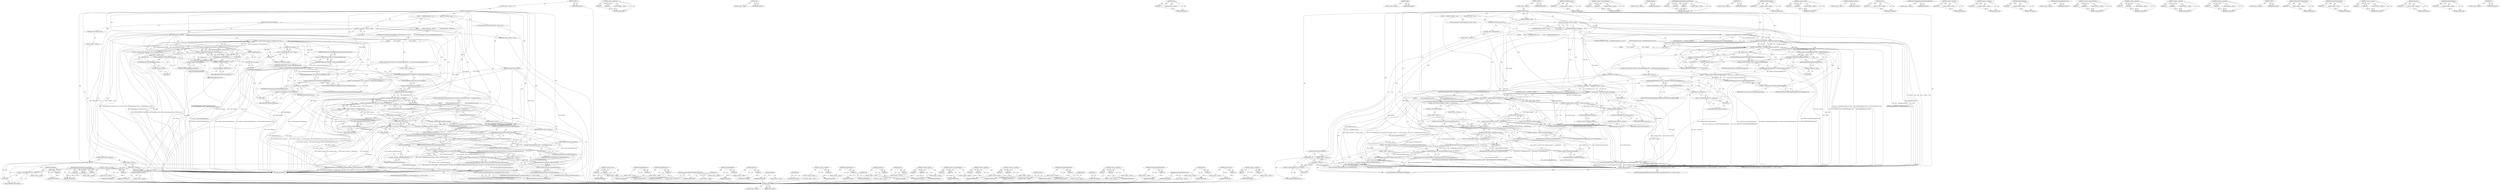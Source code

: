 digraph "repaint" {
vulnerable_220 [label=<(METHOD,parent)>];
vulnerable_221 [label=<(BLOCK,&lt;empty&gt;,&lt;empty&gt;)>];
vulnerable_222 [label=<(METHOD_RETURN,ANY)>];
vulnerable_202 [label=<(METHOD,&lt;operator&gt;.fieldAccess)>];
vulnerable_203 [label=<(PARAM,p1)>];
vulnerable_204 [label=<(PARAM,p2)>];
vulnerable_205 [label=<(BLOCK,&lt;empty&gt;,&lt;empty&gt;)>];
vulnerable_206 [label=<(METHOD_RETURN,ANY)>];
vulnerable_161 [label=<(METHOD,node)>];
vulnerable_162 [label=<(BLOCK,&lt;empty&gt;,&lt;empty&gt;)>];
vulnerable_163 [label=<(METHOD_RETURN,ANY)>];
vulnerable_181 [label=<(METHOD,repaint)>];
vulnerable_182 [label=<(PARAM,p1)>];
vulnerable_183 [label=<(BLOCK,&lt;empty&gt;,&lt;empty&gt;)>];
vulnerable_184 [label=<(METHOD_RETURN,ANY)>];
vulnerable_251 [label=<(METHOD,isBody)>];
vulnerable_252 [label=<(BLOCK,&lt;empty&gt;,&lt;empty&gt;)>];
vulnerable_253 [label=<(METHOD_RETURN,ANY)>];
vulnerable_6 [label=<(METHOD,&lt;global&gt;)<SUB>1</SUB>>];
vulnerable_7 [label=<(BLOCK,&lt;empty&gt;,&lt;empty&gt;)<SUB>1</SUB>>];
vulnerable_8 [label=<(METHOD,styleWillChange)<SUB>1</SUB>>];
vulnerable_9 [label=<(PARAM,StyleDifference diff)<SUB>1</SUB>>];
vulnerable_10 [label=<(PARAM,const RenderStyle&amp; newStyle)<SUB>1</SUB>>];
vulnerable_11 [label=<(BLOCK,{
    RenderStyle* oldStyle = style();
     if ...,{
    RenderStyle* oldStyle = style();
     if ...)<SUB>2</SUB>>];
vulnerable_12 [label="<(LOCAL,RenderStyle* oldStyle: RenderStyle*)<SUB>3</SUB>>"];
vulnerable_13 [label=<(&lt;operator&gt;.assignment,* oldStyle = style())<SUB>3</SUB>>];
vulnerable_14 [label=<(IDENTIFIER,oldStyle,* oldStyle = style())<SUB>3</SUB>>];
vulnerable_15 [label=<(style,style())<SUB>3</SUB>>];
vulnerable_16 [label=<(CONTROL_STRUCTURE,IF,if (oldStyle))<SUB>4</SUB>>];
vulnerable_17 [label=<(IDENTIFIER,oldStyle,if (oldStyle))<SUB>4</SUB>>];
vulnerable_18 [label=<(BLOCK,{
        if (diff &gt;= StyleDifferenceRepaint &amp;&amp;...,{
        if (diff &gt;= StyleDifferenceRepaint &amp;&amp;...)<SUB>4</SUB>>];
vulnerable_19 [label=<(CONTROL_STRUCTURE,IF,if (diff &gt;= StyleDifferenceRepaint &amp;&amp; node() &amp;&amp;
            (isHTMLHtmlElement(*node()) || isHTMLBodyElement(*node()))))<SUB>5</SUB>>];
vulnerable_20 [label=<(&lt;operator&gt;.logicalAnd,diff &gt;= StyleDifferenceRepaint &amp;&amp; node() &amp;&amp;
   ...)<SUB>5</SUB>>];
vulnerable_21 [label=<(&lt;operator&gt;.logicalAnd,diff &gt;= StyleDifferenceRepaint &amp;&amp; node())<SUB>5</SUB>>];
vulnerable_22 [label=<(&lt;operator&gt;.greaterEqualsThan,diff &gt;= StyleDifferenceRepaint)<SUB>5</SUB>>];
vulnerable_23 [label=<(IDENTIFIER,diff,diff &gt;= StyleDifferenceRepaint)<SUB>5</SUB>>];
vulnerable_24 [label=<(IDENTIFIER,StyleDifferenceRepaint,diff &gt;= StyleDifferenceRepaint)<SUB>5</SUB>>];
vulnerable_25 [label=<(node,node())<SUB>5</SUB>>];
vulnerable_26 [label=<(&lt;operator&gt;.logicalOr,isHTMLHtmlElement(*node()) || isHTMLBodyElement...)<SUB>6</SUB>>];
vulnerable_27 [label=<(isHTMLHtmlElement,isHTMLHtmlElement(*node()))<SUB>6</SUB>>];
vulnerable_28 [label=<(&lt;operator&gt;.indirection,*node())<SUB>6</SUB>>];
vulnerable_29 [label=<(node,node())<SUB>6</SUB>>];
vulnerable_30 [label=<(isHTMLBodyElement,isHTMLBodyElement(*node()))<SUB>6</SUB>>];
vulnerable_31 [label=<(&lt;operator&gt;.indirection,*node())<SUB>6</SUB>>];
vulnerable_32 [label=<(node,node())<SUB>6</SUB>>];
vulnerable_33 [label=<(BLOCK,{
             view()-&gt;repaint();
 
           ...,{
             view()-&gt;repaint();
 
           ...)<SUB>6</SUB>>];
vulnerable_34 [label=<(repaint,view()-&gt;repaint())<SUB>7</SUB>>];
vulnerable_35 [label=<(&lt;operator&gt;.indirectFieldAccess,view()-&gt;repaint)<SUB>7</SUB>>];
vulnerable_36 [label=<(view,view())<SUB>7</SUB>>];
vulnerable_37 [label=<(FIELD_IDENTIFIER,repaint,repaint)<SUB>7</SUB>>];
vulnerable_38 [label=<(CONTROL_STRUCTURE,IF,if (oldStyle-&gt;hasEntirelyFixedBackground() != newStyle.hasEntirelyFixedBackground()))<SUB>9</SUB>>];
vulnerable_39 [label=<(&lt;operator&gt;.notEquals,oldStyle-&gt;hasEntirelyFixedBackground() != newSt...)<SUB>9</SUB>>];
vulnerable_40 [label=<(hasEntirelyFixedBackground,oldStyle-&gt;hasEntirelyFixedBackground())<SUB>9</SUB>>];
vulnerable_41 [label=<(&lt;operator&gt;.indirectFieldAccess,oldStyle-&gt;hasEntirelyFixedBackground)<SUB>9</SUB>>];
vulnerable_42 [label=<(IDENTIFIER,oldStyle,oldStyle-&gt;hasEntirelyFixedBackground())<SUB>9</SUB>>];
vulnerable_43 [label=<(FIELD_IDENTIFIER,hasEntirelyFixedBackground,hasEntirelyFixedBackground)<SUB>9</SUB>>];
vulnerable_44 [label=<(hasEntirelyFixedBackground,newStyle.hasEntirelyFixedBackground())<SUB>9</SUB>>];
vulnerable_45 [label=<(&lt;operator&gt;.fieldAccess,newStyle.hasEntirelyFixedBackground)<SUB>9</SUB>>];
vulnerable_46 [label=<(IDENTIFIER,newStyle,newStyle.hasEntirelyFixedBackground())<SUB>9</SUB>>];
vulnerable_47 [label=<(FIELD_IDENTIFIER,hasEntirelyFixedBackground,hasEntirelyFixedBackground)<SUB>9</SUB>>];
vulnerable_48 [label=<(BLOCK,&lt;empty&gt;,&lt;empty&gt;)<SUB>10</SUB>>];
vulnerable_49 [label=<(setNeedsUpdateFixedBackground,view()-&gt;compositor()-&gt;setNeedsUpdateFixedBackgr...)<SUB>10</SUB>>];
vulnerable_50 [label=<(&lt;operator&gt;.indirectFieldAccess,view()-&gt;compositor()-&gt;setNeedsUpdateFixedBackgr...)<SUB>10</SUB>>];
vulnerable_51 [label=<(compositor,view()-&gt;compositor())<SUB>10</SUB>>];
vulnerable_52 [label=<(&lt;operator&gt;.indirectFieldAccess,view()-&gt;compositor)<SUB>10</SUB>>];
vulnerable_53 [label=<(view,view())<SUB>10</SUB>>];
vulnerable_54 [label=<(FIELD_IDENTIFIER,compositor,compositor)<SUB>10</SUB>>];
vulnerable_55 [label=<(FIELD_IDENTIFIER,setNeedsUpdateFixedBackground,setNeedsUpdateFixedBackground)<SUB>10</SUB>>];
vulnerable_56 [label=<(CONTROL_STRUCTURE,IF,if (diff == StyleDifferenceLayout &amp;&amp; parent() &amp;&amp; oldStyle-&gt;position() != newStyle.position()))<SUB>13</SUB>>];
vulnerable_57 [label=<(&lt;operator&gt;.logicalAnd,diff == StyleDifferenceLayout &amp;&amp; parent() &amp;&amp; ol...)<SUB>13</SUB>>];
vulnerable_58 [label=<(&lt;operator&gt;.logicalAnd,diff == StyleDifferenceLayout &amp;&amp; parent())<SUB>13</SUB>>];
vulnerable_59 [label=<(&lt;operator&gt;.equals,diff == StyleDifferenceLayout)<SUB>13</SUB>>];
vulnerable_60 [label=<(IDENTIFIER,diff,diff == StyleDifferenceLayout)<SUB>13</SUB>>];
vulnerable_61 [label=<(IDENTIFIER,StyleDifferenceLayout,diff == StyleDifferenceLayout)<SUB>13</SUB>>];
vulnerable_62 [label=<(parent,parent())<SUB>13</SUB>>];
vulnerable_63 [label=<(&lt;operator&gt;.notEquals,oldStyle-&gt;position() != newStyle.position())<SUB>13</SUB>>];
vulnerable_64 [label=<(position,oldStyle-&gt;position())<SUB>13</SUB>>];
vulnerable_65 [label=<(&lt;operator&gt;.indirectFieldAccess,oldStyle-&gt;position)<SUB>13</SUB>>];
vulnerable_66 [label=<(IDENTIFIER,oldStyle,oldStyle-&gt;position())<SUB>13</SUB>>];
vulnerable_67 [label=<(FIELD_IDENTIFIER,position,position)<SUB>13</SUB>>];
vulnerable_68 [label=<(position,newStyle.position())<SUB>13</SUB>>];
vulnerable_69 [label=<(&lt;operator&gt;.fieldAccess,newStyle.position)<SUB>13</SUB>>];
vulnerable_70 [label=<(IDENTIFIER,newStyle,newStyle.position())<SUB>13</SUB>>];
vulnerable_71 [label=<(FIELD_IDENTIFIER,position,position)<SUB>13</SUB>>];
vulnerable_72 [label=<(BLOCK,{
             markContainingBlocksForLayout();...,{
             markContainingBlocksForLayout();...)<SUB>13</SUB>>];
vulnerable_73 [label=<(markContainingBlocksForLayout,markContainingBlocksForLayout())<SUB>14</SUB>>];
vulnerable_74 [label=<(CONTROL_STRUCTURE,IF,if (oldStyle-&gt;position() == StaticPosition))<SUB>15</SUB>>];
vulnerable_75 [label=<(&lt;operator&gt;.equals,oldStyle-&gt;position() == StaticPosition)<SUB>15</SUB>>];
vulnerable_76 [label=<(position,oldStyle-&gt;position())<SUB>15</SUB>>];
vulnerable_77 [label=<(&lt;operator&gt;.indirectFieldAccess,oldStyle-&gt;position)<SUB>15</SUB>>];
vulnerable_78 [label=<(IDENTIFIER,oldStyle,oldStyle-&gt;position())<SUB>15</SUB>>];
vulnerable_79 [label=<(FIELD_IDENTIFIER,position,position)<SUB>15</SUB>>];
vulnerable_80 [label=<(IDENTIFIER,StaticPosition,oldStyle-&gt;position() == StaticPosition)<SUB>15</SUB>>];
vulnerable_81 [label=<(BLOCK,&lt;empty&gt;,&lt;empty&gt;)<SUB>16</SUB>>];
vulnerable_82 [label=<(repaint,repaint())<SUB>16</SUB>>];
vulnerable_83 [label=<(CONTROL_STRUCTURE,ELSE,else)<SUB>17</SUB>>];
vulnerable_84 [label=<(BLOCK,&lt;empty&gt;,&lt;empty&gt;)<SUB>17</SUB>>];
vulnerable_85 [label=<(CONTROL_STRUCTURE,IF,if (newStyle.hasOutOfFlowPosition()))<SUB>17</SUB>>];
vulnerable_86 [label=<(hasOutOfFlowPosition,newStyle.hasOutOfFlowPosition())<SUB>17</SUB>>];
vulnerable_87 [label=<(&lt;operator&gt;.fieldAccess,newStyle.hasOutOfFlowPosition)<SUB>17</SUB>>];
vulnerable_88 [label=<(IDENTIFIER,newStyle,newStyle.hasOutOfFlowPosition())<SUB>17</SUB>>];
vulnerable_89 [label=<(FIELD_IDENTIFIER,hasOutOfFlowPosition,hasOutOfFlowPosition)<SUB>17</SUB>>];
vulnerable_90 [label=<(BLOCK,&lt;empty&gt;,&lt;empty&gt;)<SUB>18</SUB>>];
vulnerable_91 [label=<(setChildNeedsLayout,parent()-&gt;setChildNeedsLayout())<SUB>18</SUB>>];
vulnerable_92 [label=<(&lt;operator&gt;.indirectFieldAccess,parent()-&gt;setChildNeedsLayout)<SUB>18</SUB>>];
vulnerable_93 [label=<(parent,parent())<SUB>18</SUB>>];
vulnerable_94 [label=<(FIELD_IDENTIFIER,setChildNeedsLayout,setChildNeedsLayout)<SUB>18</SUB>>];
vulnerable_95 [label=<(CONTROL_STRUCTURE,IF,if (isFloating() &amp;&amp; !isOutOfFlowPositioned() &amp;&amp; newStyle.hasOutOfFlowPosition()))<SUB>19</SUB>>];
vulnerable_96 [label=<(&lt;operator&gt;.logicalAnd,isFloating() &amp;&amp; !isOutOfFlowPositioned() &amp;&amp; new...)<SUB>19</SUB>>];
vulnerable_97 [label=<(&lt;operator&gt;.logicalAnd,isFloating() &amp;&amp; !isOutOfFlowPositioned())<SUB>19</SUB>>];
vulnerable_98 [label=<(isFloating,isFloating())<SUB>19</SUB>>];
vulnerable_99 [label=<(&lt;operator&gt;.logicalNot,!isOutOfFlowPositioned())<SUB>19</SUB>>];
vulnerable_100 [label=<(isOutOfFlowPositioned,isOutOfFlowPositioned())<SUB>19</SUB>>];
vulnerable_101 [label=<(hasOutOfFlowPosition,newStyle.hasOutOfFlowPosition())<SUB>19</SUB>>];
vulnerable_102 [label=<(&lt;operator&gt;.fieldAccess,newStyle.hasOutOfFlowPosition)<SUB>19</SUB>>];
vulnerable_103 [label=<(IDENTIFIER,newStyle,newStyle.hasOutOfFlowPosition())<SUB>19</SUB>>];
vulnerable_104 [label=<(FIELD_IDENTIFIER,hasOutOfFlowPosition,hasOutOfFlowPosition)<SUB>19</SUB>>];
vulnerable_105 [label=<(BLOCK,&lt;empty&gt;,&lt;empty&gt;)<SUB>20</SUB>>];
vulnerable_106 [label=<(removeFloatingOrPositionedChildFromBlockLists,removeFloatingOrPositionedChildFromBlockLists())<SUB>20</SUB>>];
vulnerable_107 [label=<(CONTROL_STRUCTURE,ELSE,else)<SUB>22</SUB>>];
vulnerable_108 [label=<(BLOCK,&lt;empty&gt;,&lt;empty&gt;)<SUB>22</SUB>>];
vulnerable_109 [label=<(CONTROL_STRUCTURE,IF,if (isBody()))<SUB>22</SUB>>];
vulnerable_110 [label=<(isBody,isBody())<SUB>22</SUB>>];
vulnerable_111 [label=<(BLOCK,&lt;empty&gt;,&lt;empty&gt;)<SUB>23</SUB>>];
vulnerable_112 [label=<(repaint,view()-&gt;repaint())<SUB>23</SUB>>];
vulnerable_113 [label=<(&lt;operator&gt;.indirectFieldAccess,view()-&gt;repaint)<SUB>23</SUB>>];
vulnerable_114 [label=<(view,view())<SUB>23</SUB>>];
vulnerable_115 [label=<(FIELD_IDENTIFIER,repaint,repaint)<SUB>23</SUB>>];
vulnerable_116 [label="<(RenderBoxModelObject.styleWillChange,RenderBoxModelObject::styleWillChange(diff, new...)<SUB>25</SUB>>"];
vulnerable_117 [label="<(&lt;operator&gt;.fieldAccess,RenderBoxModelObject::styleWillChange)<SUB>25</SUB>>"];
vulnerable_118 [label="<(IDENTIFIER,RenderBoxModelObject,RenderBoxModelObject::styleWillChange(diff, new...)<SUB>25</SUB>>"];
vulnerable_119 [label=<(FIELD_IDENTIFIER,styleWillChange,styleWillChange)<SUB>25</SUB>>];
vulnerable_120 [label="<(IDENTIFIER,diff,RenderBoxModelObject::styleWillChange(diff, new...)<SUB>25</SUB>>"];
vulnerable_121 [label="<(IDENTIFIER,newStyle,RenderBoxModelObject::styleWillChange(diff, new...)<SUB>25</SUB>>"];
vulnerable_122 [label=<(METHOD_RETURN,void)<SUB>1</SUB>>];
vulnerable_124 [label=<(METHOD_RETURN,ANY)<SUB>1</SUB>>];
vulnerable_234 [label=<(METHOD,setChildNeedsLayout)>];
vulnerable_235 [label=<(PARAM,p1)>];
vulnerable_236 [label=<(BLOCK,&lt;empty&gt;,&lt;empty&gt;)>];
vulnerable_237 [label=<(METHOD_RETURN,ANY)>];
vulnerable_185 [label=<(METHOD,&lt;operator&gt;.indirectFieldAccess)>];
vulnerable_186 [label=<(PARAM,p1)>];
vulnerable_187 [label=<(PARAM,p2)>];
vulnerable_188 [label=<(BLOCK,&lt;empty&gt;,&lt;empty&gt;)>];
vulnerable_189 [label=<(METHOD_RETURN,ANY)>];
vulnerable_238 [label=<(METHOD,isFloating)>];
vulnerable_239 [label=<(BLOCK,&lt;empty&gt;,&lt;empty&gt;)>];
vulnerable_240 [label=<(METHOD_RETURN,ANY)>];
vulnerable_254 [label=<(METHOD,RenderBoxModelObject.styleWillChange)>];
vulnerable_255 [label=<(PARAM,p1)>];
vulnerable_256 [label=<(PARAM,p2)>];
vulnerable_257 [label=<(PARAM,p3)>];
vulnerable_258 [label=<(BLOCK,&lt;empty&gt;,&lt;empty&gt;)>];
vulnerable_259 [label=<(METHOD_RETURN,ANY)>];
vulnerable_148 [label=<(METHOD,style)>];
vulnerable_149 [label=<(BLOCK,&lt;empty&gt;,&lt;empty&gt;)>];
vulnerable_150 [label=<(METHOD_RETURN,ANY)>];
vulnerable_177 [label=<(METHOD,isHTMLBodyElement)>];
vulnerable_178 [label=<(PARAM,p1)>];
vulnerable_179 [label=<(BLOCK,&lt;empty&gt;,&lt;empty&gt;)>];
vulnerable_180 [label=<(METHOD_RETURN,ANY)>];
vulnerable_215 [label=<(METHOD,&lt;operator&gt;.equals)>];
vulnerable_216 [label=<(PARAM,p1)>];
vulnerable_217 [label=<(PARAM,p2)>];
vulnerable_218 [label=<(BLOCK,&lt;empty&gt;,&lt;empty&gt;)>];
vulnerable_219 [label=<(METHOD_RETURN,ANY)>];
vulnerable_245 [label=<(METHOD,isOutOfFlowPositioned)>];
vulnerable_246 [label=<(BLOCK,&lt;empty&gt;,&lt;empty&gt;)>];
vulnerable_247 [label=<(METHOD_RETURN,ANY)>];
vulnerable_223 [label=<(METHOD,position)>];
vulnerable_224 [label=<(PARAM,p1)>];
vulnerable_225 [label=<(BLOCK,&lt;empty&gt;,&lt;empty&gt;)>];
vulnerable_226 [label=<(METHOD_RETURN,ANY)>];
vulnerable_248 [label=<(METHOD,removeFloatingOrPositionedChildFromBlockLists)>];
vulnerable_249 [label=<(BLOCK,&lt;empty&gt;,&lt;empty&gt;)>];
vulnerable_250 [label=<(METHOD_RETURN,ANY)>];
vulnerable_241 [label=<(METHOD,&lt;operator&gt;.logicalNot)>];
vulnerable_242 [label=<(PARAM,p1)>];
vulnerable_243 [label=<(BLOCK,&lt;empty&gt;,&lt;empty&gt;)>];
vulnerable_244 [label=<(METHOD_RETURN,ANY)>];
vulnerable_173 [label=<(METHOD,&lt;operator&gt;.indirection)>];
vulnerable_174 [label=<(PARAM,p1)>];
vulnerable_175 [label=<(BLOCK,&lt;empty&gt;,&lt;empty&gt;)>];
vulnerable_176 [label=<(METHOD_RETURN,ANY)>];
vulnerable_169 [label=<(METHOD,isHTMLHtmlElement)>];
vulnerable_170 [label=<(PARAM,p1)>];
vulnerable_171 [label=<(BLOCK,&lt;empty&gt;,&lt;empty&gt;)>];
vulnerable_172 [label=<(METHOD_RETURN,ANY)>];
vulnerable_227 [label=<(METHOD,markContainingBlocksForLayout)>];
vulnerable_228 [label=<(BLOCK,&lt;empty&gt;,&lt;empty&gt;)>];
vulnerable_229 [label=<(METHOD_RETURN,ANY)>];
vulnerable_156 [label=<(METHOD,&lt;operator&gt;.greaterEqualsThan)>];
vulnerable_157 [label=<(PARAM,p1)>];
vulnerable_158 [label=<(PARAM,p2)>];
vulnerable_159 [label=<(BLOCK,&lt;empty&gt;,&lt;empty&gt;)>];
vulnerable_160 [label=<(METHOD_RETURN,ANY)>];
vulnerable_193 [label=<(METHOD,&lt;operator&gt;.notEquals)>];
vulnerable_194 [label=<(PARAM,p1)>];
vulnerable_195 [label=<(PARAM,p2)>];
vulnerable_196 [label=<(BLOCK,&lt;empty&gt;,&lt;empty&gt;)>];
vulnerable_197 [label=<(METHOD_RETURN,ANY)>];
vulnerable_151 [label=<(METHOD,&lt;operator&gt;.logicalAnd)>];
vulnerable_152 [label=<(PARAM,p1)>];
vulnerable_153 [label=<(PARAM,p2)>];
vulnerable_154 [label=<(BLOCK,&lt;empty&gt;,&lt;empty&gt;)>];
vulnerable_155 [label=<(METHOD_RETURN,ANY)>];
vulnerable_143 [label=<(METHOD,&lt;operator&gt;.assignment)>];
vulnerable_144 [label=<(PARAM,p1)>];
vulnerable_145 [label=<(PARAM,p2)>];
vulnerable_146 [label=<(BLOCK,&lt;empty&gt;,&lt;empty&gt;)>];
vulnerable_147 [label=<(METHOD_RETURN,ANY)>];
vulnerable_137 [label=<(METHOD,&lt;global&gt;)<SUB>1</SUB>>];
vulnerable_138 [label=<(BLOCK,&lt;empty&gt;,&lt;empty&gt;)>];
vulnerable_139 [label=<(METHOD_RETURN,ANY)>];
vulnerable_207 [label=<(METHOD,setNeedsUpdateFixedBackground)>];
vulnerable_208 [label=<(PARAM,p1)>];
vulnerable_209 [label=<(BLOCK,&lt;empty&gt;,&lt;empty&gt;)>];
vulnerable_210 [label=<(METHOD_RETURN,ANY)>];
vulnerable_198 [label=<(METHOD,hasEntirelyFixedBackground)>];
vulnerable_199 [label=<(PARAM,p1)>];
vulnerable_200 [label=<(BLOCK,&lt;empty&gt;,&lt;empty&gt;)>];
vulnerable_201 [label=<(METHOD_RETURN,ANY)>];
vulnerable_164 [label=<(METHOD,&lt;operator&gt;.logicalOr)>];
vulnerable_165 [label=<(PARAM,p1)>];
vulnerable_166 [label=<(PARAM,p2)>];
vulnerable_167 [label=<(BLOCK,&lt;empty&gt;,&lt;empty&gt;)>];
vulnerable_168 [label=<(METHOD_RETURN,ANY)>];
vulnerable_211 [label=<(METHOD,compositor)>];
vulnerable_212 [label=<(PARAM,p1)>];
vulnerable_213 [label=<(BLOCK,&lt;empty&gt;,&lt;empty&gt;)>];
vulnerable_214 [label=<(METHOD_RETURN,ANY)>];
vulnerable_230 [label=<(METHOD,hasOutOfFlowPosition)>];
vulnerable_231 [label=<(PARAM,p1)>];
vulnerable_232 [label=<(BLOCK,&lt;empty&gt;,&lt;empty&gt;)>];
vulnerable_233 [label=<(METHOD_RETURN,ANY)>];
vulnerable_190 [label=<(METHOD,view)>];
vulnerable_191 [label=<(BLOCK,&lt;empty&gt;,&lt;empty&gt;)>];
vulnerable_192 [label=<(METHOD_RETURN,ANY)>];
fixed_225 [label=<(METHOD,needsFullLayout)>];
fixed_226 [label=<(PARAM,p1)>];
fixed_227 [label=<(BLOCK,&lt;empty&gt;,&lt;empty&gt;)>];
fixed_228 [label=<(METHOD_RETURN,ANY)>];
fixed_208 [label=<(METHOD,&lt;operator&gt;.notEquals)>];
fixed_209 [label=<(PARAM,p1)>];
fixed_210 [label=<(PARAM,p2)>];
fixed_211 [label=<(BLOCK,&lt;empty&gt;,&lt;empty&gt;)>];
fixed_212 [label=<(METHOD_RETURN,ANY)>];
fixed_168 [label=<(METHOD,needsRepaint)>];
fixed_169 [label=<(PARAM,p1)>];
fixed_170 [label=<(BLOCK,&lt;empty&gt;,&lt;empty&gt;)>];
fixed_171 [label=<(METHOD_RETURN,ANY)>];
fixed_268 [label=<(METHOD,RenderBoxModelObject.styleWillChange)>];
fixed_269 [label=<(PARAM,p1)>];
fixed_270 [label=<(PARAM,p2)>];
fixed_271 [label=<(PARAM,p3)>];
fixed_272 [label=<(BLOCK,&lt;empty&gt;,&lt;empty&gt;)>];
fixed_273 [label=<(METHOD_RETURN,ANY)>];
fixed_188 [label=<(METHOD,&lt;operator&gt;.indirection)>];
fixed_189 [label=<(PARAM,p1)>];
fixed_190 [label=<(BLOCK,&lt;empty&gt;,&lt;empty&gt;)>];
fixed_191 [label=<(METHOD_RETURN,ANY)>];
fixed_259 [label=<(METHOD,isOutOfFlowPositioned)>];
fixed_260 [label=<(BLOCK,&lt;empty&gt;,&lt;empty&gt;)>];
fixed_261 [label=<(METHOD_RETURN,ANY)>];
fixed_6 [label=<(METHOD,&lt;global&gt;)<SUB>1</SUB>>];
fixed_7 [label=<(BLOCK,&lt;empty&gt;,&lt;empty&gt;)<SUB>1</SUB>>];
fixed_8 [label=<(METHOD,styleWillChange)<SUB>1</SUB>>];
fixed_9 [label=<(PARAM,StyleDifference diff)<SUB>1</SUB>>];
fixed_10 [label=<(PARAM,const RenderStyle&amp; newStyle)<SUB>1</SUB>>];
fixed_11 [label=<(BLOCK,{
    RenderStyle* oldStyle = style();
     if ...,{
    RenderStyle* oldStyle = style();
     if ...)<SUB>2</SUB>>];
fixed_12 [label="<(LOCAL,RenderStyle* oldStyle: RenderStyle*)<SUB>3</SUB>>"];
fixed_13 [label=<(&lt;operator&gt;.assignment,* oldStyle = style())<SUB>3</SUB>>];
fixed_14 [label=<(IDENTIFIER,oldStyle,* oldStyle = style())<SUB>3</SUB>>];
fixed_15 [label=<(style,style())<SUB>3</SUB>>];
fixed_16 [label=<(CONTROL_STRUCTURE,IF,if (oldStyle))<SUB>4</SUB>>];
fixed_17 [label=<(IDENTIFIER,oldStyle,if (oldStyle))<SUB>4</SUB>>];
fixed_18 [label=<(BLOCK,{
        if ((diff.needsRepaint() || diff.need...,{
        if ((diff.needsRepaint() || diff.need...)<SUB>4</SUB>>];
fixed_19 [label=<(CONTROL_STRUCTURE,IF,if ((diff.needsRepaint() || diff.needsLayout()) &amp;&amp; node()
            &amp;&amp; (isHTMLHtmlElement(*node()) || isHTMLBodyElement(*node()))))<SUB>5</SUB>>];
fixed_20 [label=<(&lt;operator&gt;.logicalAnd,(diff.needsRepaint() || diff.needsLayout()) &amp;&amp; ...)<SUB>5</SUB>>];
fixed_21 [label=<(&lt;operator&gt;.logicalAnd,(diff.needsRepaint() || diff.needsLayout()) &amp;&amp; ...)<SUB>5</SUB>>];
fixed_22 [label=<(&lt;operator&gt;.logicalOr,diff.needsRepaint() || diff.needsLayout())<SUB>5</SUB>>];
fixed_23 [label=<(needsRepaint,diff.needsRepaint())<SUB>5</SUB>>];
fixed_24 [label=<(&lt;operator&gt;.fieldAccess,diff.needsRepaint)<SUB>5</SUB>>];
fixed_25 [label=<(IDENTIFIER,diff,diff.needsRepaint())<SUB>5</SUB>>];
fixed_26 [label=<(FIELD_IDENTIFIER,needsRepaint,needsRepaint)<SUB>5</SUB>>];
fixed_27 [label=<(needsLayout,diff.needsLayout())<SUB>5</SUB>>];
fixed_28 [label=<(&lt;operator&gt;.fieldAccess,diff.needsLayout)<SUB>5</SUB>>];
fixed_29 [label=<(IDENTIFIER,diff,diff.needsLayout())<SUB>5</SUB>>];
fixed_30 [label=<(FIELD_IDENTIFIER,needsLayout,needsLayout)<SUB>5</SUB>>];
fixed_31 [label=<(node,node())<SUB>5</SUB>>];
fixed_32 [label=<(&lt;operator&gt;.logicalOr,isHTMLHtmlElement(*node()) || isHTMLBodyElement...)<SUB>6</SUB>>];
fixed_33 [label=<(isHTMLHtmlElement,isHTMLHtmlElement(*node()))<SUB>6</SUB>>];
fixed_34 [label=<(&lt;operator&gt;.indirection,*node())<SUB>6</SUB>>];
fixed_35 [label=<(node,node())<SUB>6</SUB>>];
fixed_36 [label=<(isHTMLBodyElement,isHTMLBodyElement(*node()))<SUB>6</SUB>>];
fixed_37 [label=<(&lt;operator&gt;.indirection,*node())<SUB>6</SUB>>];
fixed_38 [label=<(node,node())<SUB>6</SUB>>];
fixed_39 [label=<(BLOCK,{
             view()-&gt;repaint();
 
           ...,{
             view()-&gt;repaint();
 
           ...)<SUB>6</SUB>>];
fixed_40 [label=<(repaint,view()-&gt;repaint())<SUB>7</SUB>>];
fixed_41 [label=<(&lt;operator&gt;.indirectFieldAccess,view()-&gt;repaint)<SUB>7</SUB>>];
fixed_42 [label=<(view,view())<SUB>7</SUB>>];
fixed_43 [label=<(FIELD_IDENTIFIER,repaint,repaint)<SUB>7</SUB>>];
fixed_44 [label=<(CONTROL_STRUCTURE,IF,if (oldStyle-&gt;hasEntirelyFixedBackground() != newStyle.hasEntirelyFixedBackground()))<SUB>9</SUB>>];
fixed_45 [label=<(&lt;operator&gt;.notEquals,oldStyle-&gt;hasEntirelyFixedBackground() != newSt...)<SUB>9</SUB>>];
fixed_46 [label=<(hasEntirelyFixedBackground,oldStyle-&gt;hasEntirelyFixedBackground())<SUB>9</SUB>>];
fixed_47 [label=<(&lt;operator&gt;.indirectFieldAccess,oldStyle-&gt;hasEntirelyFixedBackground)<SUB>9</SUB>>];
fixed_48 [label=<(IDENTIFIER,oldStyle,oldStyle-&gt;hasEntirelyFixedBackground())<SUB>9</SUB>>];
fixed_49 [label=<(FIELD_IDENTIFIER,hasEntirelyFixedBackground,hasEntirelyFixedBackground)<SUB>9</SUB>>];
fixed_50 [label=<(hasEntirelyFixedBackground,newStyle.hasEntirelyFixedBackground())<SUB>9</SUB>>];
fixed_51 [label=<(&lt;operator&gt;.fieldAccess,newStyle.hasEntirelyFixedBackground)<SUB>9</SUB>>];
fixed_52 [label=<(IDENTIFIER,newStyle,newStyle.hasEntirelyFixedBackground())<SUB>9</SUB>>];
fixed_53 [label=<(FIELD_IDENTIFIER,hasEntirelyFixedBackground,hasEntirelyFixedBackground)<SUB>9</SUB>>];
fixed_54 [label=<(BLOCK,&lt;empty&gt;,&lt;empty&gt;)<SUB>10</SUB>>];
fixed_55 [label=<(setNeedsUpdateFixedBackground,view()-&gt;compositor()-&gt;setNeedsUpdateFixedBackgr...)<SUB>10</SUB>>];
fixed_56 [label=<(&lt;operator&gt;.indirectFieldAccess,view()-&gt;compositor()-&gt;setNeedsUpdateFixedBackgr...)<SUB>10</SUB>>];
fixed_57 [label=<(compositor,view()-&gt;compositor())<SUB>10</SUB>>];
fixed_58 [label=<(&lt;operator&gt;.indirectFieldAccess,view()-&gt;compositor)<SUB>10</SUB>>];
fixed_59 [label=<(view,view())<SUB>10</SUB>>];
fixed_60 [label=<(FIELD_IDENTIFIER,compositor,compositor)<SUB>10</SUB>>];
fixed_61 [label=<(FIELD_IDENTIFIER,setNeedsUpdateFixedBackground,setNeedsUpdateFixedBackground)<SUB>10</SUB>>];
fixed_62 [label=<(CONTROL_STRUCTURE,IF,if (diff.needsFullLayout() &amp;&amp; parent() &amp;&amp; oldStyle-&gt;position() != newStyle.position()))<SUB>13</SUB>>];
fixed_63 [label=<(&lt;operator&gt;.logicalAnd,diff.needsFullLayout() &amp;&amp; parent() &amp;&amp; oldStyle-...)<SUB>13</SUB>>];
fixed_64 [label=<(&lt;operator&gt;.logicalAnd,diff.needsFullLayout() &amp;&amp; parent())<SUB>13</SUB>>];
fixed_65 [label=<(needsFullLayout,diff.needsFullLayout())<SUB>13</SUB>>];
fixed_66 [label=<(&lt;operator&gt;.fieldAccess,diff.needsFullLayout)<SUB>13</SUB>>];
fixed_67 [label=<(IDENTIFIER,diff,diff.needsFullLayout())<SUB>13</SUB>>];
fixed_68 [label=<(FIELD_IDENTIFIER,needsFullLayout,needsFullLayout)<SUB>13</SUB>>];
fixed_69 [label=<(parent,parent())<SUB>13</SUB>>];
fixed_70 [label=<(&lt;operator&gt;.notEquals,oldStyle-&gt;position() != newStyle.position())<SUB>13</SUB>>];
fixed_71 [label=<(position,oldStyle-&gt;position())<SUB>13</SUB>>];
fixed_72 [label=<(&lt;operator&gt;.indirectFieldAccess,oldStyle-&gt;position)<SUB>13</SUB>>];
fixed_73 [label=<(IDENTIFIER,oldStyle,oldStyle-&gt;position())<SUB>13</SUB>>];
fixed_74 [label=<(FIELD_IDENTIFIER,position,position)<SUB>13</SUB>>];
fixed_75 [label=<(position,newStyle.position())<SUB>13</SUB>>];
fixed_76 [label=<(&lt;operator&gt;.fieldAccess,newStyle.position)<SUB>13</SUB>>];
fixed_77 [label=<(IDENTIFIER,newStyle,newStyle.position())<SUB>13</SUB>>];
fixed_78 [label=<(FIELD_IDENTIFIER,position,position)<SUB>13</SUB>>];
fixed_79 [label=<(BLOCK,{
             markContainingBlocksForLayout();...,{
             markContainingBlocksForLayout();...)<SUB>13</SUB>>];
fixed_80 [label=<(markContainingBlocksForLayout,markContainingBlocksForLayout())<SUB>14</SUB>>];
fixed_81 [label=<(CONTROL_STRUCTURE,IF,if (oldStyle-&gt;position() == StaticPosition))<SUB>15</SUB>>];
fixed_82 [label=<(&lt;operator&gt;.equals,oldStyle-&gt;position() == StaticPosition)<SUB>15</SUB>>];
fixed_83 [label=<(position,oldStyle-&gt;position())<SUB>15</SUB>>];
fixed_84 [label=<(&lt;operator&gt;.indirectFieldAccess,oldStyle-&gt;position)<SUB>15</SUB>>];
fixed_85 [label=<(IDENTIFIER,oldStyle,oldStyle-&gt;position())<SUB>15</SUB>>];
fixed_86 [label=<(FIELD_IDENTIFIER,position,position)<SUB>15</SUB>>];
fixed_87 [label=<(IDENTIFIER,StaticPosition,oldStyle-&gt;position() == StaticPosition)<SUB>15</SUB>>];
fixed_88 [label=<(BLOCK,&lt;empty&gt;,&lt;empty&gt;)<SUB>16</SUB>>];
fixed_89 [label=<(repaint,repaint())<SUB>16</SUB>>];
fixed_90 [label=<(CONTROL_STRUCTURE,ELSE,else)<SUB>17</SUB>>];
fixed_91 [label=<(BLOCK,&lt;empty&gt;,&lt;empty&gt;)<SUB>17</SUB>>];
fixed_92 [label=<(CONTROL_STRUCTURE,IF,if (newStyle.hasOutOfFlowPosition()))<SUB>17</SUB>>];
fixed_93 [label=<(hasOutOfFlowPosition,newStyle.hasOutOfFlowPosition())<SUB>17</SUB>>];
fixed_94 [label=<(&lt;operator&gt;.fieldAccess,newStyle.hasOutOfFlowPosition)<SUB>17</SUB>>];
fixed_95 [label=<(IDENTIFIER,newStyle,newStyle.hasOutOfFlowPosition())<SUB>17</SUB>>];
fixed_96 [label=<(FIELD_IDENTIFIER,hasOutOfFlowPosition,hasOutOfFlowPosition)<SUB>17</SUB>>];
fixed_97 [label=<(BLOCK,&lt;empty&gt;,&lt;empty&gt;)<SUB>18</SUB>>];
fixed_98 [label=<(setChildNeedsLayout,parent()-&gt;setChildNeedsLayout())<SUB>18</SUB>>];
fixed_99 [label=<(&lt;operator&gt;.indirectFieldAccess,parent()-&gt;setChildNeedsLayout)<SUB>18</SUB>>];
fixed_100 [label=<(parent,parent())<SUB>18</SUB>>];
fixed_101 [label=<(FIELD_IDENTIFIER,setChildNeedsLayout,setChildNeedsLayout)<SUB>18</SUB>>];
fixed_102 [label=<(CONTROL_STRUCTURE,IF,if (isFloating() &amp;&amp; !isOutOfFlowPositioned() &amp;&amp; newStyle.hasOutOfFlowPosition()))<SUB>19</SUB>>];
fixed_103 [label=<(&lt;operator&gt;.logicalAnd,isFloating() &amp;&amp; !isOutOfFlowPositioned() &amp;&amp; new...)<SUB>19</SUB>>];
fixed_104 [label=<(&lt;operator&gt;.logicalAnd,isFloating() &amp;&amp; !isOutOfFlowPositioned())<SUB>19</SUB>>];
fixed_105 [label=<(isFloating,isFloating())<SUB>19</SUB>>];
fixed_106 [label=<(&lt;operator&gt;.logicalNot,!isOutOfFlowPositioned())<SUB>19</SUB>>];
fixed_107 [label=<(isOutOfFlowPositioned,isOutOfFlowPositioned())<SUB>19</SUB>>];
fixed_108 [label=<(hasOutOfFlowPosition,newStyle.hasOutOfFlowPosition())<SUB>19</SUB>>];
fixed_109 [label=<(&lt;operator&gt;.fieldAccess,newStyle.hasOutOfFlowPosition)<SUB>19</SUB>>];
fixed_110 [label=<(IDENTIFIER,newStyle,newStyle.hasOutOfFlowPosition())<SUB>19</SUB>>];
fixed_111 [label=<(FIELD_IDENTIFIER,hasOutOfFlowPosition,hasOutOfFlowPosition)<SUB>19</SUB>>];
fixed_112 [label=<(BLOCK,&lt;empty&gt;,&lt;empty&gt;)<SUB>20</SUB>>];
fixed_113 [label=<(removeFloatingOrPositionedChildFromBlockLists,removeFloatingOrPositionedChildFromBlockLists())<SUB>20</SUB>>];
fixed_114 [label=<(CONTROL_STRUCTURE,ELSE,else)<SUB>22</SUB>>];
fixed_115 [label=<(BLOCK,&lt;empty&gt;,&lt;empty&gt;)<SUB>22</SUB>>];
fixed_116 [label=<(CONTROL_STRUCTURE,IF,if (isBody()))<SUB>22</SUB>>];
fixed_117 [label=<(isBody,isBody())<SUB>22</SUB>>];
fixed_118 [label=<(BLOCK,&lt;empty&gt;,&lt;empty&gt;)<SUB>23</SUB>>];
fixed_119 [label=<(repaint,view()-&gt;repaint())<SUB>23</SUB>>];
fixed_120 [label=<(&lt;operator&gt;.indirectFieldAccess,view()-&gt;repaint)<SUB>23</SUB>>];
fixed_121 [label=<(view,view())<SUB>23</SUB>>];
fixed_122 [label=<(FIELD_IDENTIFIER,repaint,repaint)<SUB>23</SUB>>];
fixed_123 [label="<(RenderBoxModelObject.styleWillChange,RenderBoxModelObject::styleWillChange(diff, new...)<SUB>25</SUB>>"];
fixed_124 [label="<(&lt;operator&gt;.fieldAccess,RenderBoxModelObject::styleWillChange)<SUB>25</SUB>>"];
fixed_125 [label="<(IDENTIFIER,RenderBoxModelObject,RenderBoxModelObject::styleWillChange(diff, new...)<SUB>25</SUB>>"];
fixed_126 [label=<(FIELD_IDENTIFIER,styleWillChange,styleWillChange)<SUB>25</SUB>>];
fixed_127 [label="<(IDENTIFIER,diff,RenderBoxModelObject::styleWillChange(diff, new...)<SUB>25</SUB>>"];
fixed_128 [label="<(IDENTIFIER,newStyle,RenderBoxModelObject::styleWillChange(diff, new...)<SUB>25</SUB>>"];
fixed_129 [label=<(METHOD_RETURN,void)<SUB>1</SUB>>];
fixed_131 [label=<(METHOD_RETURN,ANY)<SUB>1</SUB>>];
fixed_239 [label=<(METHOD,&lt;operator&gt;.equals)>];
fixed_240 [label=<(PARAM,p1)>];
fixed_241 [label=<(PARAM,p2)>];
fixed_242 [label=<(BLOCK,&lt;empty&gt;,&lt;empty&gt;)>];
fixed_243 [label=<(METHOD_RETURN,ANY)>];
fixed_192 [label=<(METHOD,isHTMLBodyElement)>];
fixed_193 [label=<(PARAM,p1)>];
fixed_194 [label=<(BLOCK,&lt;empty&gt;,&lt;empty&gt;)>];
fixed_195 [label=<(METHOD_RETURN,ANY)>];
fixed_244 [label=<(METHOD,hasOutOfFlowPosition)>];
fixed_245 [label=<(PARAM,p1)>];
fixed_246 [label=<(BLOCK,&lt;empty&gt;,&lt;empty&gt;)>];
fixed_247 [label=<(METHOD_RETURN,ANY)>];
fixed_262 [label=<(METHOD,removeFloatingOrPositionedChildFromBlockLists)>];
fixed_263 [label=<(BLOCK,&lt;empty&gt;,&lt;empty&gt;)>];
fixed_264 [label=<(METHOD_RETURN,ANY)>];
fixed_155 [label=<(METHOD,style)>];
fixed_156 [label=<(BLOCK,&lt;empty&gt;,&lt;empty&gt;)>];
fixed_157 [label=<(METHOD_RETURN,ANY)>];
fixed_184 [label=<(METHOD,isHTMLHtmlElement)>];
fixed_185 [label=<(PARAM,p1)>];
fixed_186 [label=<(BLOCK,&lt;empty&gt;,&lt;empty&gt;)>];
fixed_187 [label=<(METHOD_RETURN,ANY)>];
fixed_221 [label=<(METHOD,compositor)>];
fixed_222 [label=<(PARAM,p1)>];
fixed_223 [label=<(BLOCK,&lt;empty&gt;,&lt;empty&gt;)>];
fixed_224 [label=<(METHOD_RETURN,ANY)>];
fixed_252 [label=<(METHOD,isFloating)>];
fixed_253 [label=<(BLOCK,&lt;empty&gt;,&lt;empty&gt;)>];
fixed_254 [label=<(METHOD_RETURN,ANY)>];
fixed_229 [label=<(METHOD,parent)>];
fixed_230 [label=<(BLOCK,&lt;empty&gt;,&lt;empty&gt;)>];
fixed_231 [label=<(METHOD_RETURN,ANY)>];
fixed_255 [label=<(METHOD,&lt;operator&gt;.logicalNot)>];
fixed_256 [label=<(PARAM,p1)>];
fixed_257 [label=<(BLOCK,&lt;empty&gt;,&lt;empty&gt;)>];
fixed_258 [label=<(METHOD_RETURN,ANY)>];
fixed_248 [label=<(METHOD,setChildNeedsLayout)>];
fixed_249 [label=<(PARAM,p1)>];
fixed_250 [label=<(BLOCK,&lt;empty&gt;,&lt;empty&gt;)>];
fixed_251 [label=<(METHOD_RETURN,ANY)>];
fixed_181 [label=<(METHOD,node)>];
fixed_182 [label=<(BLOCK,&lt;empty&gt;,&lt;empty&gt;)>];
fixed_183 [label=<(METHOD_RETURN,ANY)>];
fixed_177 [label=<(METHOD,needsLayout)>];
fixed_178 [label=<(PARAM,p1)>];
fixed_179 [label=<(BLOCK,&lt;empty&gt;,&lt;empty&gt;)>];
fixed_180 [label=<(METHOD_RETURN,ANY)>];
fixed_232 [label=<(METHOD,position)>];
fixed_233 [label=<(PARAM,p1)>];
fixed_234 [label=<(BLOCK,&lt;empty&gt;,&lt;empty&gt;)>];
fixed_235 [label=<(METHOD_RETURN,ANY)>];
fixed_163 [label=<(METHOD,&lt;operator&gt;.logicalOr)>];
fixed_164 [label=<(PARAM,p1)>];
fixed_165 [label=<(PARAM,p2)>];
fixed_166 [label=<(BLOCK,&lt;empty&gt;,&lt;empty&gt;)>];
fixed_167 [label=<(METHOD_RETURN,ANY)>];
fixed_200 [label=<(METHOD,&lt;operator&gt;.indirectFieldAccess)>];
fixed_201 [label=<(PARAM,p1)>];
fixed_202 [label=<(PARAM,p2)>];
fixed_203 [label=<(BLOCK,&lt;empty&gt;,&lt;empty&gt;)>];
fixed_204 [label=<(METHOD_RETURN,ANY)>];
fixed_158 [label=<(METHOD,&lt;operator&gt;.logicalAnd)>];
fixed_159 [label=<(PARAM,p1)>];
fixed_160 [label=<(PARAM,p2)>];
fixed_161 [label=<(BLOCK,&lt;empty&gt;,&lt;empty&gt;)>];
fixed_162 [label=<(METHOD_RETURN,ANY)>];
fixed_150 [label=<(METHOD,&lt;operator&gt;.assignment)>];
fixed_151 [label=<(PARAM,p1)>];
fixed_152 [label=<(PARAM,p2)>];
fixed_153 [label=<(BLOCK,&lt;empty&gt;,&lt;empty&gt;)>];
fixed_154 [label=<(METHOD_RETURN,ANY)>];
fixed_144 [label=<(METHOD,&lt;global&gt;)<SUB>1</SUB>>];
fixed_145 [label=<(BLOCK,&lt;empty&gt;,&lt;empty&gt;)>];
fixed_146 [label=<(METHOD_RETURN,ANY)>];
fixed_213 [label=<(METHOD,hasEntirelyFixedBackground)>];
fixed_214 [label=<(PARAM,p1)>];
fixed_215 [label=<(BLOCK,&lt;empty&gt;,&lt;empty&gt;)>];
fixed_216 [label=<(METHOD_RETURN,ANY)>];
fixed_265 [label=<(METHOD,isBody)>];
fixed_266 [label=<(BLOCK,&lt;empty&gt;,&lt;empty&gt;)>];
fixed_267 [label=<(METHOD_RETURN,ANY)>];
fixed_205 [label=<(METHOD,view)>];
fixed_206 [label=<(BLOCK,&lt;empty&gt;,&lt;empty&gt;)>];
fixed_207 [label=<(METHOD_RETURN,ANY)>];
fixed_172 [label=<(METHOD,&lt;operator&gt;.fieldAccess)>];
fixed_173 [label=<(PARAM,p1)>];
fixed_174 [label=<(PARAM,p2)>];
fixed_175 [label=<(BLOCK,&lt;empty&gt;,&lt;empty&gt;)>];
fixed_176 [label=<(METHOD_RETURN,ANY)>];
fixed_217 [label=<(METHOD,setNeedsUpdateFixedBackground)>];
fixed_218 [label=<(PARAM,p1)>];
fixed_219 [label=<(BLOCK,&lt;empty&gt;,&lt;empty&gt;)>];
fixed_220 [label=<(METHOD_RETURN,ANY)>];
fixed_236 [label=<(METHOD,markContainingBlocksForLayout)>];
fixed_237 [label=<(BLOCK,&lt;empty&gt;,&lt;empty&gt;)>];
fixed_238 [label=<(METHOD_RETURN,ANY)>];
fixed_196 [label=<(METHOD,repaint)>];
fixed_197 [label=<(PARAM,p1)>];
fixed_198 [label=<(BLOCK,&lt;empty&gt;,&lt;empty&gt;)>];
fixed_199 [label=<(METHOD_RETURN,ANY)>];
vulnerable_220 -> vulnerable_221  [key=0, label="AST: "];
vulnerable_220 -> vulnerable_222  [key=0, label="AST: "];
vulnerable_220 -> vulnerable_222  [key=1, label="CFG: "];
vulnerable_202 -> vulnerable_203  [key=0, label="AST: "];
vulnerable_202 -> vulnerable_203  [key=1, label="DDG: "];
vulnerable_202 -> vulnerable_205  [key=0, label="AST: "];
vulnerable_202 -> vulnerable_204  [key=0, label="AST: "];
vulnerable_202 -> vulnerable_204  [key=1, label="DDG: "];
vulnerable_202 -> vulnerable_206  [key=0, label="AST: "];
vulnerable_202 -> vulnerable_206  [key=1, label="CFG: "];
vulnerable_203 -> vulnerable_206  [key=0, label="DDG: p1"];
vulnerable_204 -> vulnerable_206  [key=0, label="DDG: p2"];
vulnerable_161 -> vulnerable_162  [key=0, label="AST: "];
vulnerable_161 -> vulnerable_163  [key=0, label="AST: "];
vulnerable_161 -> vulnerable_163  [key=1, label="CFG: "];
vulnerable_181 -> vulnerable_182  [key=0, label="AST: "];
vulnerable_181 -> vulnerable_182  [key=1, label="DDG: "];
vulnerable_181 -> vulnerable_183  [key=0, label="AST: "];
vulnerable_181 -> vulnerable_184  [key=0, label="AST: "];
vulnerable_181 -> vulnerable_184  [key=1, label="CFG: "];
vulnerable_182 -> vulnerable_184  [key=0, label="DDG: p1"];
vulnerable_251 -> vulnerable_252  [key=0, label="AST: "];
vulnerable_251 -> vulnerable_253  [key=0, label="AST: "];
vulnerable_251 -> vulnerable_253  [key=1, label="CFG: "];
vulnerable_6 -> vulnerable_7  [key=0, label="AST: "];
vulnerable_6 -> vulnerable_124  [key=0, label="AST: "];
vulnerable_6 -> vulnerable_124  [key=1, label="CFG: "];
vulnerable_7 -> vulnerable_8  [key=0, label="AST: "];
vulnerable_8 -> vulnerable_9  [key=0, label="AST: "];
vulnerable_8 -> vulnerable_9  [key=1, label="DDG: "];
vulnerable_8 -> vulnerable_10  [key=0, label="AST: "];
vulnerable_8 -> vulnerable_10  [key=1, label="DDG: "];
vulnerable_8 -> vulnerable_11  [key=0, label="AST: "];
vulnerable_8 -> vulnerable_122  [key=0, label="AST: "];
vulnerable_8 -> vulnerable_15  [key=0, label="CFG: "];
vulnerable_8 -> vulnerable_13  [key=0, label="DDG: "];
vulnerable_8 -> vulnerable_17  [key=0, label="DDG: "];
vulnerable_8 -> vulnerable_116  [key=0, label="DDG: "];
vulnerable_8 -> vulnerable_73  [key=0, label="DDG: "];
vulnerable_8 -> vulnerable_110  [key=0, label="DDG: "];
vulnerable_8 -> vulnerable_21  [key=0, label="DDG: "];
vulnerable_8 -> vulnerable_58  [key=0, label="DDG: "];
vulnerable_8 -> vulnerable_22  [key=0, label="DDG: "];
vulnerable_8 -> vulnerable_59  [key=0, label="DDG: "];
vulnerable_8 -> vulnerable_75  [key=0, label="DDG: "];
vulnerable_8 -> vulnerable_82  [key=0, label="DDG: "];
vulnerable_8 -> vulnerable_106  [key=0, label="DDG: "];
vulnerable_8 -> vulnerable_97  [key=0, label="DDG: "];
vulnerable_8 -> vulnerable_99  [key=0, label="DDG: "];
vulnerable_9 -> vulnerable_116  [key=0, label="DDG: diff"];
vulnerable_9 -> vulnerable_22  [key=0, label="DDG: diff"];
vulnerable_10 -> vulnerable_116  [key=0, label="DDG: newStyle"];
vulnerable_10 -> vulnerable_68  [key=0, label="DDG: newStyle"];
vulnerable_10 -> vulnerable_44  [key=0, label="DDG: newStyle"];
vulnerable_10 -> vulnerable_101  [key=0, label="DDG: newStyle"];
vulnerable_10 -> vulnerable_86  [key=0, label="DDG: newStyle"];
vulnerable_11 -> vulnerable_12  [key=0, label="AST: "];
vulnerable_11 -> vulnerable_13  [key=0, label="AST: "];
vulnerable_11 -> vulnerable_16  [key=0, label="AST: "];
vulnerable_11 -> vulnerable_116  [key=0, label="AST: "];
vulnerable_13 -> vulnerable_14  [key=0, label="AST: "];
vulnerable_13 -> vulnerable_15  [key=0, label="AST: "];
vulnerable_13 -> vulnerable_17  [key=0, label="CFG: "];
vulnerable_13 -> vulnerable_122  [key=0, label="DDG: oldStyle"];
vulnerable_13 -> vulnerable_122  [key=1, label="DDG: style()"];
vulnerable_13 -> vulnerable_122  [key=2, label="DDG: * oldStyle = style()"];
vulnerable_13 -> vulnerable_64  [key=0, label="DDG: oldStyle"];
vulnerable_13 -> vulnerable_40  [key=0, label="DDG: oldStyle"];
vulnerable_13 -> vulnerable_76  [key=0, label="DDG: oldStyle"];
vulnerable_15 -> vulnerable_13  [key=0, label="CFG: "];
vulnerable_16 -> vulnerable_17  [key=0, label="AST: "];
vulnerable_16 -> vulnerable_18  [key=0, label="AST: "];
vulnerable_16 -> vulnerable_107  [key=0, label="AST: "];
vulnerable_17 -> vulnerable_110  [key=0, label="CFG: "];
vulnerable_17 -> vulnerable_110  [key=1, label="CDG: "];
vulnerable_17 -> vulnerable_22  [key=0, label="CFG: "];
vulnerable_17 -> vulnerable_22  [key=1, label="CDG: "];
vulnerable_17 -> vulnerable_21  [key=0, label="CDG: "];
vulnerable_17 -> vulnerable_57  [key=0, label="CDG: "];
vulnerable_17 -> vulnerable_20  [key=0, label="CDG: "];
vulnerable_17 -> vulnerable_59  [key=0, label="CDG: "];
vulnerable_17 -> vulnerable_58  [key=0, label="CDG: "];
vulnerable_18 -> vulnerable_19  [key=0, label="AST: "];
vulnerable_18 -> vulnerable_56  [key=0, label="AST: "];
vulnerable_19 -> vulnerable_20  [key=0, label="AST: "];
vulnerable_19 -> vulnerable_33  [key=0, label="AST: "];
vulnerable_20 -> vulnerable_21  [key=0, label="AST: "];
vulnerable_20 -> vulnerable_26  [key=0, label="AST: "];
vulnerable_20 -> vulnerable_36  [key=0, label="CFG: "];
vulnerable_20 -> vulnerable_36  [key=1, label="CDG: "];
vulnerable_20 -> vulnerable_59  [key=0, label="CFG: "];
vulnerable_20 -> vulnerable_122  [key=0, label="DDG: diff &gt;= StyleDifferenceRepaint &amp;&amp; node()"];
vulnerable_20 -> vulnerable_122  [key=1, label="DDG: isHTMLHtmlElement(*node()) || isHTMLBodyElement(*node())"];
vulnerable_20 -> vulnerable_122  [key=2, label="DDG: diff &gt;= StyleDifferenceRepaint &amp;&amp; node() &amp;&amp;
            (isHTMLHtmlElement(*node()) || isHTMLBodyElement(*node()))"];
vulnerable_20 -> vulnerable_47  [key=0, label="CDG: "];
vulnerable_20 -> vulnerable_34  [key=0, label="CDG: "];
vulnerable_20 -> vulnerable_37  [key=0, label="CDG: "];
vulnerable_20 -> vulnerable_45  [key=0, label="CDG: "];
vulnerable_20 -> vulnerable_40  [key=0, label="CDG: "];
vulnerable_20 -> vulnerable_44  [key=0, label="CDG: "];
vulnerable_20 -> vulnerable_35  [key=0, label="CDG: "];
vulnerable_20 -> vulnerable_43  [key=0, label="CDG: "];
vulnerable_20 -> vulnerable_41  [key=0, label="CDG: "];
vulnerable_20 -> vulnerable_39  [key=0, label="CDG: "];
vulnerable_21 -> vulnerable_22  [key=0, label="AST: "];
vulnerable_21 -> vulnerable_25  [key=0, label="AST: "];
vulnerable_21 -> vulnerable_29  [key=0, label="CFG: "];
vulnerable_21 -> vulnerable_29  [key=1, label="CDG: "];
vulnerable_21 -> vulnerable_20  [key=0, label="CFG: "];
vulnerable_21 -> vulnerable_20  [key=1, label="DDG: diff &gt;= StyleDifferenceRepaint"];
vulnerable_21 -> vulnerable_20  [key=2, label="DDG: node()"];
vulnerable_21 -> vulnerable_122  [key=0, label="DDG: diff &gt;= StyleDifferenceRepaint"];
vulnerable_21 -> vulnerable_122  [key=1, label="DDG: node()"];
vulnerable_21 -> vulnerable_26  [key=0, label="CDG: "];
vulnerable_21 -> vulnerable_28  [key=0, label="CDG: "];
vulnerable_21 -> vulnerable_27  [key=0, label="CDG: "];
vulnerable_22 -> vulnerable_23  [key=0, label="AST: "];
vulnerable_22 -> vulnerable_24  [key=0, label="AST: "];
vulnerable_22 -> vulnerable_25  [key=0, label="CFG: "];
vulnerable_22 -> vulnerable_25  [key=1, label="CDG: "];
vulnerable_22 -> vulnerable_21  [key=0, label="CFG: "];
vulnerable_22 -> vulnerable_21  [key=1, label="DDG: diff"];
vulnerable_22 -> vulnerable_21  [key=2, label="DDG: StyleDifferenceRepaint"];
vulnerable_22 -> vulnerable_122  [key=0, label="DDG: StyleDifferenceRepaint"];
vulnerable_22 -> vulnerable_59  [key=0, label="DDG: diff"];
vulnerable_25 -> vulnerable_21  [key=0, label="CFG: "];
vulnerable_26 -> vulnerable_27  [key=0, label="AST: "];
vulnerable_26 -> vulnerable_30  [key=0, label="AST: "];
vulnerable_26 -> vulnerable_20  [key=0, label="CFG: "];
vulnerable_26 -> vulnerable_20  [key=1, label="DDG: isHTMLHtmlElement(*node())"];
vulnerable_26 -> vulnerable_20  [key=2, label="DDG: isHTMLBodyElement(*node())"];
vulnerable_26 -> vulnerable_122  [key=0, label="DDG: isHTMLHtmlElement(*node())"];
vulnerable_26 -> vulnerable_122  [key=1, label="DDG: isHTMLBodyElement(*node())"];
vulnerable_27 -> vulnerable_28  [key=0, label="AST: "];
vulnerable_27 -> vulnerable_32  [key=0, label="CFG: "];
vulnerable_27 -> vulnerable_32  [key=1, label="CDG: "];
vulnerable_27 -> vulnerable_26  [key=0, label="CFG: "];
vulnerable_27 -> vulnerable_26  [key=1, label="DDG: *node()"];
vulnerable_27 -> vulnerable_122  [key=0, label="DDG: *node()"];
vulnerable_27 -> vulnerable_30  [key=0, label="CDG: "];
vulnerable_27 -> vulnerable_31  [key=0, label="CDG: "];
vulnerable_28 -> vulnerable_29  [key=0, label="AST: "];
vulnerable_28 -> vulnerable_27  [key=0, label="CFG: "];
vulnerable_29 -> vulnerable_28  [key=0, label="CFG: "];
vulnerable_30 -> vulnerable_31  [key=0, label="AST: "];
vulnerable_30 -> vulnerable_26  [key=0, label="CFG: "];
vulnerable_30 -> vulnerable_26  [key=1, label="DDG: *node()"];
vulnerable_30 -> vulnerable_122  [key=0, label="DDG: *node()"];
vulnerable_31 -> vulnerable_32  [key=0, label="AST: "];
vulnerable_31 -> vulnerable_30  [key=0, label="CFG: "];
vulnerable_32 -> vulnerable_31  [key=0, label="CFG: "];
vulnerable_33 -> vulnerable_34  [key=0, label="AST: "];
vulnerable_33 -> vulnerable_38  [key=0, label="AST: "];
vulnerable_34 -> vulnerable_35  [key=0, label="AST: "];
vulnerable_34 -> vulnerable_43  [key=0, label="CFG: "];
vulnerable_34 -> vulnerable_122  [key=0, label="DDG: view()-&gt;repaint"];
vulnerable_34 -> vulnerable_122  [key=1, label="DDG: view()-&gt;repaint()"];
vulnerable_35 -> vulnerable_36  [key=0, label="AST: "];
vulnerable_35 -> vulnerable_37  [key=0, label="AST: "];
vulnerable_35 -> vulnerable_34  [key=0, label="CFG: "];
vulnerable_36 -> vulnerable_37  [key=0, label="CFG: "];
vulnerable_37 -> vulnerable_35  [key=0, label="CFG: "];
vulnerable_38 -> vulnerable_39  [key=0, label="AST: "];
vulnerable_38 -> vulnerable_48  [key=0, label="AST: "];
vulnerable_39 -> vulnerable_40  [key=0, label="AST: "];
vulnerable_39 -> vulnerable_44  [key=0, label="AST: "];
vulnerable_39 -> vulnerable_53  [key=0, label="CFG: "];
vulnerable_39 -> vulnerable_53  [key=1, label="CDG: "];
vulnerable_39 -> vulnerable_59  [key=0, label="CFG: "];
vulnerable_39 -> vulnerable_122  [key=0, label="DDG: oldStyle-&gt;hasEntirelyFixedBackground()"];
vulnerable_39 -> vulnerable_122  [key=1, label="DDG: newStyle.hasEntirelyFixedBackground()"];
vulnerable_39 -> vulnerable_122  [key=2, label="DDG: oldStyle-&gt;hasEntirelyFixedBackground() != newStyle.hasEntirelyFixedBackground()"];
vulnerable_39 -> vulnerable_49  [key=0, label="CDG: "];
vulnerable_39 -> vulnerable_51  [key=0, label="CDG: "];
vulnerable_39 -> vulnerable_52  [key=0, label="CDG: "];
vulnerable_39 -> vulnerable_50  [key=0, label="CDG: "];
vulnerable_39 -> vulnerable_54  [key=0, label="CDG: "];
vulnerable_39 -> vulnerable_55  [key=0, label="CDG: "];
vulnerable_40 -> vulnerable_41  [key=0, label="AST: "];
vulnerable_40 -> vulnerable_47  [key=0, label="CFG: "];
vulnerable_40 -> vulnerable_122  [key=0, label="DDG: oldStyle-&gt;hasEntirelyFixedBackground"];
vulnerable_40 -> vulnerable_39  [key=0, label="DDG: oldStyle-&gt;hasEntirelyFixedBackground"];
vulnerable_41 -> vulnerable_42  [key=0, label="AST: "];
vulnerable_41 -> vulnerable_43  [key=0, label="AST: "];
vulnerable_41 -> vulnerable_40  [key=0, label="CFG: "];
vulnerable_43 -> vulnerable_41  [key=0, label="CFG: "];
vulnerable_44 -> vulnerable_45  [key=0, label="AST: "];
vulnerable_44 -> vulnerable_39  [key=0, label="CFG: "];
vulnerable_44 -> vulnerable_39  [key=1, label="DDG: newStyle.hasEntirelyFixedBackground"];
vulnerable_44 -> vulnerable_116  [key=0, label="DDG: newStyle.hasEntirelyFixedBackground"];
vulnerable_45 -> vulnerable_46  [key=0, label="AST: "];
vulnerable_45 -> vulnerable_47  [key=0, label="AST: "];
vulnerable_45 -> vulnerable_44  [key=0, label="CFG: "];
vulnerable_47 -> vulnerable_45  [key=0, label="CFG: "];
vulnerable_48 -> vulnerable_49  [key=0, label="AST: "];
vulnerable_49 -> vulnerable_50  [key=0, label="AST: "];
vulnerable_49 -> vulnerable_59  [key=0, label="CFG: "];
vulnerable_49 -> vulnerable_122  [key=0, label="DDG: view()-&gt;compositor()-&gt;setNeedsUpdateFixedBackground"];
vulnerable_49 -> vulnerable_122  [key=1, label="DDG: view()-&gt;compositor()-&gt;setNeedsUpdateFixedBackground()"];
vulnerable_50 -> vulnerable_51  [key=0, label="AST: "];
vulnerable_50 -> vulnerable_55  [key=0, label="AST: "];
vulnerable_50 -> vulnerable_49  [key=0, label="CFG: "];
vulnerable_51 -> vulnerable_52  [key=0, label="AST: "];
vulnerable_51 -> vulnerable_55  [key=0, label="CFG: "];
vulnerable_51 -> vulnerable_122  [key=0, label="DDG: view()-&gt;compositor"];
vulnerable_52 -> vulnerable_53  [key=0, label="AST: "];
vulnerable_52 -> vulnerable_54  [key=0, label="AST: "];
vulnerable_52 -> vulnerable_51  [key=0, label="CFG: "];
vulnerable_53 -> vulnerable_54  [key=0, label="CFG: "];
vulnerable_54 -> vulnerable_52  [key=0, label="CFG: "];
vulnerable_55 -> vulnerable_50  [key=0, label="CFG: "];
vulnerable_56 -> vulnerable_57  [key=0, label="AST: "];
vulnerable_56 -> vulnerable_72  [key=0, label="AST: "];
vulnerable_57 -> vulnerable_58  [key=0, label="AST: "];
vulnerable_57 -> vulnerable_63  [key=0, label="AST: "];
vulnerable_57 -> vulnerable_73  [key=0, label="CFG: "];
vulnerable_57 -> vulnerable_73  [key=1, label="CDG: "];
vulnerable_57 -> vulnerable_119  [key=0, label="CFG: "];
vulnerable_57 -> vulnerable_122  [key=0, label="DDG: diff == StyleDifferenceLayout &amp;&amp; parent()"];
vulnerable_57 -> vulnerable_122  [key=1, label="DDG: oldStyle-&gt;position() != newStyle.position()"];
vulnerable_57 -> vulnerable_122  [key=2, label="DDG: diff == StyleDifferenceLayout &amp;&amp; parent() &amp;&amp; oldStyle-&gt;position() != newStyle.position()"];
vulnerable_57 -> vulnerable_96  [key=0, label="CDG: "];
vulnerable_57 -> vulnerable_77  [key=0, label="CDG: "];
vulnerable_57 -> vulnerable_98  [key=0, label="CDG: "];
vulnerable_57 -> vulnerable_75  [key=0, label="CDG: "];
vulnerable_57 -> vulnerable_76  [key=0, label="CDG: "];
vulnerable_57 -> vulnerable_97  [key=0, label="CDG: "];
vulnerable_57 -> vulnerable_79  [key=0, label="CDG: "];
vulnerable_58 -> vulnerable_59  [key=0, label="AST: "];
vulnerable_58 -> vulnerable_62  [key=0, label="AST: "];
vulnerable_58 -> vulnerable_57  [key=0, label="CFG: "];
vulnerable_58 -> vulnerable_57  [key=1, label="DDG: diff == StyleDifferenceLayout"];
vulnerable_58 -> vulnerable_57  [key=2, label="DDG: parent()"];
vulnerable_58 -> vulnerable_67  [key=0, label="CFG: "];
vulnerable_58 -> vulnerable_67  [key=1, label="CDG: "];
vulnerable_58 -> vulnerable_122  [key=0, label="DDG: diff == StyleDifferenceLayout"];
vulnerable_58 -> vulnerable_122  [key=1, label="DDG: parent()"];
vulnerable_58 -> vulnerable_68  [key=0, label="CDG: "];
vulnerable_58 -> vulnerable_64  [key=0, label="CDG: "];
vulnerable_58 -> vulnerable_69  [key=0, label="CDG: "];
vulnerable_58 -> vulnerable_65  [key=0, label="CDG: "];
vulnerable_58 -> vulnerable_71  [key=0, label="CDG: "];
vulnerable_58 -> vulnerable_63  [key=0, label="CDG: "];
vulnerable_59 -> vulnerable_60  [key=0, label="AST: "];
vulnerable_59 -> vulnerable_61  [key=0, label="AST: "];
vulnerable_59 -> vulnerable_62  [key=0, label="CFG: "];
vulnerable_59 -> vulnerable_62  [key=1, label="CDG: "];
vulnerable_59 -> vulnerable_58  [key=0, label="CFG: "];
vulnerable_59 -> vulnerable_58  [key=1, label="DDG: diff"];
vulnerable_59 -> vulnerable_58  [key=2, label="DDG: StyleDifferenceLayout"];
vulnerable_59 -> vulnerable_122  [key=0, label="DDG: StyleDifferenceLayout"];
vulnerable_59 -> vulnerable_116  [key=0, label="DDG: diff"];
vulnerable_62 -> vulnerable_58  [key=0, label="CFG: "];
vulnerable_63 -> vulnerable_64  [key=0, label="AST: "];
vulnerable_63 -> vulnerable_68  [key=0, label="AST: "];
vulnerable_63 -> vulnerable_57  [key=0, label="CFG: "];
vulnerable_63 -> vulnerable_57  [key=1, label="DDG: oldStyle-&gt;position()"];
vulnerable_63 -> vulnerable_57  [key=2, label="DDG: newStyle.position()"];
vulnerable_63 -> vulnerable_122  [key=0, label="DDG: oldStyle-&gt;position()"];
vulnerable_63 -> vulnerable_122  [key=1, label="DDG: newStyle.position()"];
vulnerable_64 -> vulnerable_65  [key=0, label="AST: "];
vulnerable_64 -> vulnerable_71  [key=0, label="CFG: "];
vulnerable_64 -> vulnerable_122  [key=0, label="DDG: oldStyle-&gt;position"];
vulnerable_64 -> vulnerable_63  [key=0, label="DDG: oldStyle-&gt;position"];
vulnerable_64 -> vulnerable_76  [key=0, label="DDG: oldStyle-&gt;position"];
vulnerable_65 -> vulnerable_66  [key=0, label="AST: "];
vulnerable_65 -> vulnerable_67  [key=0, label="AST: "];
vulnerable_65 -> vulnerable_64  [key=0, label="CFG: "];
vulnerable_67 -> vulnerable_65  [key=0, label="CFG: "];
vulnerable_68 -> vulnerable_69  [key=0, label="AST: "];
vulnerable_68 -> vulnerable_63  [key=0, label="CFG: "];
vulnerable_68 -> vulnerable_63  [key=1, label="DDG: newStyle.position"];
vulnerable_68 -> vulnerable_116  [key=0, label="DDG: newStyle.position"];
vulnerable_69 -> vulnerable_70  [key=0, label="AST: "];
vulnerable_69 -> vulnerable_71  [key=0, label="AST: "];
vulnerable_69 -> vulnerable_68  [key=0, label="CFG: "];
vulnerable_71 -> vulnerable_69  [key=0, label="CFG: "];
vulnerable_72 -> vulnerable_73  [key=0, label="AST: "];
vulnerable_72 -> vulnerable_74  [key=0, label="AST: "];
vulnerable_72 -> vulnerable_95  [key=0, label="AST: "];
vulnerable_73 -> vulnerable_79  [key=0, label="CFG: "];
vulnerable_73 -> vulnerable_122  [key=0, label="DDG: markContainingBlocksForLayout()"];
vulnerable_74 -> vulnerable_75  [key=0, label="AST: "];
vulnerable_74 -> vulnerable_81  [key=0, label="AST: "];
vulnerable_74 -> vulnerable_83  [key=0, label="AST: "];
vulnerable_75 -> vulnerable_76  [key=0, label="AST: "];
vulnerable_75 -> vulnerable_80  [key=0, label="AST: "];
vulnerable_75 -> vulnerable_82  [key=0, label="CFG: "];
vulnerable_75 -> vulnerable_82  [key=1, label="CDG: "];
vulnerable_75 -> vulnerable_89  [key=0, label="CFG: "];
vulnerable_75 -> vulnerable_89  [key=1, label="CDG: "];
vulnerable_75 -> vulnerable_122  [key=0, label="DDG: oldStyle-&gt;position()"];
vulnerable_75 -> vulnerable_122  [key=1, label="DDG: oldStyle-&gt;position() == StaticPosition"];
vulnerable_75 -> vulnerable_122  [key=2, label="DDG: StaticPosition"];
vulnerable_75 -> vulnerable_87  [key=0, label="CDG: "];
vulnerable_75 -> vulnerable_86  [key=0, label="CDG: "];
vulnerable_76 -> vulnerable_77  [key=0, label="AST: "];
vulnerable_76 -> vulnerable_75  [key=0, label="CFG: "];
vulnerable_76 -> vulnerable_75  [key=1, label="DDG: oldStyle-&gt;position"];
vulnerable_76 -> vulnerable_122  [key=0, label="DDG: oldStyle-&gt;position"];
vulnerable_77 -> vulnerable_78  [key=0, label="AST: "];
vulnerable_77 -> vulnerable_79  [key=0, label="AST: "];
vulnerable_77 -> vulnerable_76  [key=0, label="CFG: "];
vulnerable_79 -> vulnerable_77  [key=0, label="CFG: "];
vulnerable_81 -> vulnerable_82  [key=0, label="AST: "];
vulnerable_82 -> vulnerable_98  [key=0, label="CFG: "];
vulnerable_82 -> vulnerable_122  [key=0, label="DDG: repaint()"];
vulnerable_83 -> vulnerable_84  [key=0, label="AST: "];
vulnerable_84 -> vulnerable_85  [key=0, label="AST: "];
vulnerable_85 -> vulnerable_86  [key=0, label="AST: "];
vulnerable_85 -> vulnerable_90  [key=0, label="AST: "];
vulnerable_86 -> vulnerable_87  [key=0, label="AST: "];
vulnerable_86 -> vulnerable_93  [key=0, label="CFG: "];
vulnerable_86 -> vulnerable_93  [key=1, label="CDG: "];
vulnerable_86 -> vulnerable_98  [key=0, label="CFG: "];
vulnerable_86 -> vulnerable_116  [key=0, label="DDG: newStyle.hasOutOfFlowPosition"];
vulnerable_86 -> vulnerable_96  [key=0, label="DDG: newStyle.hasOutOfFlowPosition()"];
vulnerable_86 -> vulnerable_101  [key=0, label="DDG: newStyle.hasOutOfFlowPosition"];
vulnerable_86 -> vulnerable_94  [key=0, label="CDG: "];
vulnerable_86 -> vulnerable_92  [key=0, label="CDG: "];
vulnerable_86 -> vulnerable_91  [key=0, label="CDG: "];
vulnerable_87 -> vulnerable_88  [key=0, label="AST: "];
vulnerable_87 -> vulnerable_89  [key=0, label="AST: "];
vulnerable_87 -> vulnerable_86  [key=0, label="CFG: "];
vulnerable_89 -> vulnerable_87  [key=0, label="CFG: "];
vulnerable_90 -> vulnerable_91  [key=0, label="AST: "];
vulnerable_91 -> vulnerable_92  [key=0, label="AST: "];
vulnerable_91 -> vulnerable_98  [key=0, label="CFG: "];
vulnerable_91 -> vulnerable_122  [key=0, label="DDG: parent()-&gt;setChildNeedsLayout"];
vulnerable_91 -> vulnerable_122  [key=1, label="DDG: parent()-&gt;setChildNeedsLayout()"];
vulnerable_92 -> vulnerable_93  [key=0, label="AST: "];
vulnerable_92 -> vulnerable_94  [key=0, label="AST: "];
vulnerable_92 -> vulnerable_91  [key=0, label="CFG: "];
vulnerable_93 -> vulnerable_94  [key=0, label="CFG: "];
vulnerable_94 -> vulnerable_92  [key=0, label="CFG: "];
vulnerable_95 -> vulnerable_96  [key=0, label="AST: "];
vulnerable_95 -> vulnerable_105  [key=0, label="AST: "];
vulnerable_96 -> vulnerable_97  [key=0, label="AST: "];
vulnerable_96 -> vulnerable_101  [key=0, label="AST: "];
vulnerable_96 -> vulnerable_106  [key=0, label="CFG: "];
vulnerable_96 -> vulnerable_106  [key=1, label="CDG: "];
vulnerable_96 -> vulnerable_119  [key=0, label="CFG: "];
vulnerable_96 -> vulnerable_122  [key=0, label="DDG: isFloating() &amp;&amp; !isOutOfFlowPositioned()"];
vulnerable_96 -> vulnerable_122  [key=1, label="DDG: newStyle.hasOutOfFlowPosition()"];
vulnerable_96 -> vulnerable_122  [key=2, label="DDG: isFloating() &amp;&amp; !isOutOfFlowPositioned() &amp;&amp; newStyle.hasOutOfFlowPosition()"];
vulnerable_97 -> vulnerable_98  [key=0, label="AST: "];
vulnerable_97 -> vulnerable_99  [key=0, label="AST: "];
vulnerable_97 -> vulnerable_96  [key=0, label="CFG: "];
vulnerable_97 -> vulnerable_96  [key=1, label="DDG: isFloating()"];
vulnerable_97 -> vulnerable_96  [key=2, label="DDG: !isOutOfFlowPositioned()"];
vulnerable_97 -> vulnerable_104  [key=0, label="CFG: "];
vulnerable_97 -> vulnerable_104  [key=1, label="CDG: "];
vulnerable_97 -> vulnerable_122  [key=0, label="DDG: isFloating()"];
vulnerable_97 -> vulnerable_122  [key=1, label="DDG: !isOutOfFlowPositioned()"];
vulnerable_97 -> vulnerable_102  [key=0, label="CDG: "];
vulnerable_97 -> vulnerable_101  [key=0, label="CDG: "];
vulnerable_98 -> vulnerable_100  [key=0, label="CFG: "];
vulnerable_98 -> vulnerable_100  [key=1, label="CDG: "];
vulnerable_98 -> vulnerable_97  [key=0, label="CFG: "];
vulnerable_98 -> vulnerable_99  [key=0, label="CDG: "];
vulnerable_99 -> vulnerable_100  [key=0, label="AST: "];
vulnerable_99 -> vulnerable_97  [key=0, label="CFG: "];
vulnerable_99 -> vulnerable_97  [key=1, label="DDG: isOutOfFlowPositioned()"];
vulnerable_99 -> vulnerable_122  [key=0, label="DDG: isOutOfFlowPositioned()"];
vulnerable_100 -> vulnerable_99  [key=0, label="CFG: "];
vulnerable_101 -> vulnerable_102  [key=0, label="AST: "];
vulnerable_101 -> vulnerable_96  [key=0, label="CFG: "];
vulnerable_101 -> vulnerable_96  [key=1, label="DDG: newStyle.hasOutOfFlowPosition"];
vulnerable_101 -> vulnerable_116  [key=0, label="DDG: newStyle.hasOutOfFlowPosition"];
vulnerable_102 -> vulnerable_103  [key=0, label="AST: "];
vulnerable_102 -> vulnerable_104  [key=0, label="AST: "];
vulnerable_102 -> vulnerable_101  [key=0, label="CFG: "];
vulnerable_104 -> vulnerable_102  [key=0, label="CFG: "];
vulnerable_105 -> vulnerable_106  [key=0, label="AST: "];
vulnerable_106 -> vulnerable_119  [key=0, label="CFG: "];
vulnerable_106 -> vulnerable_122  [key=0, label="DDG: removeFloatingOrPositionedChildFromBlockLists()"];
vulnerable_107 -> vulnerable_108  [key=0, label="AST: "];
vulnerable_108 -> vulnerable_109  [key=0, label="AST: "];
vulnerable_109 -> vulnerable_110  [key=0, label="AST: "];
vulnerable_109 -> vulnerable_111  [key=0, label="AST: "];
vulnerable_110 -> vulnerable_114  [key=0, label="CFG: "];
vulnerable_110 -> vulnerable_114  [key=1, label="CDG: "];
vulnerable_110 -> vulnerable_119  [key=0, label="CFG: "];
vulnerable_110 -> vulnerable_122  [key=0, label="DDG: isBody()"];
vulnerable_110 -> vulnerable_115  [key=0, label="CDG: "];
vulnerable_110 -> vulnerable_113  [key=0, label="CDG: "];
vulnerable_110 -> vulnerable_112  [key=0, label="CDG: "];
vulnerable_111 -> vulnerable_112  [key=0, label="AST: "];
vulnerable_112 -> vulnerable_113  [key=0, label="AST: "];
vulnerable_112 -> vulnerable_119  [key=0, label="CFG: "];
vulnerable_112 -> vulnerable_122  [key=0, label="DDG: view()-&gt;repaint"];
vulnerable_112 -> vulnerable_122  [key=1, label="DDG: view()-&gt;repaint()"];
vulnerable_113 -> vulnerable_114  [key=0, label="AST: "];
vulnerable_113 -> vulnerable_115  [key=0, label="AST: "];
vulnerable_113 -> vulnerable_112  [key=0, label="CFG: "];
vulnerable_114 -> vulnerable_115  [key=0, label="CFG: "];
vulnerable_115 -> vulnerable_113  [key=0, label="CFG: "];
vulnerable_116 -> vulnerable_117  [key=0, label="AST: "];
vulnerable_116 -> vulnerable_120  [key=0, label="AST: "];
vulnerable_116 -> vulnerable_121  [key=0, label="AST: "];
vulnerable_116 -> vulnerable_122  [key=0, label="CFG: "];
vulnerable_116 -> vulnerable_122  [key=1, label="DDG: RenderBoxModelObject::styleWillChange"];
vulnerable_116 -> vulnerable_122  [key=2, label="DDG: diff"];
vulnerable_116 -> vulnerable_122  [key=3, label="DDG: newStyle"];
vulnerable_116 -> vulnerable_122  [key=4, label="DDG: RenderBoxModelObject::styleWillChange(diff, newStyle)"];
vulnerable_117 -> vulnerable_118  [key=0, label="AST: "];
vulnerable_117 -> vulnerable_119  [key=0, label="AST: "];
vulnerable_117 -> vulnerable_116  [key=0, label="CFG: "];
vulnerable_119 -> vulnerable_117  [key=0, label="CFG: "];
vulnerable_234 -> vulnerable_235  [key=0, label="AST: "];
vulnerable_234 -> vulnerable_235  [key=1, label="DDG: "];
vulnerable_234 -> vulnerable_236  [key=0, label="AST: "];
vulnerable_234 -> vulnerable_237  [key=0, label="AST: "];
vulnerable_234 -> vulnerable_237  [key=1, label="CFG: "];
vulnerable_235 -> vulnerable_237  [key=0, label="DDG: p1"];
vulnerable_185 -> vulnerable_186  [key=0, label="AST: "];
vulnerable_185 -> vulnerable_186  [key=1, label="DDG: "];
vulnerable_185 -> vulnerable_188  [key=0, label="AST: "];
vulnerable_185 -> vulnerable_187  [key=0, label="AST: "];
vulnerable_185 -> vulnerable_187  [key=1, label="DDG: "];
vulnerable_185 -> vulnerable_189  [key=0, label="AST: "];
vulnerable_185 -> vulnerable_189  [key=1, label="CFG: "];
vulnerable_186 -> vulnerable_189  [key=0, label="DDG: p1"];
vulnerable_187 -> vulnerable_189  [key=0, label="DDG: p2"];
vulnerable_238 -> vulnerable_239  [key=0, label="AST: "];
vulnerable_238 -> vulnerable_240  [key=0, label="AST: "];
vulnerable_238 -> vulnerable_240  [key=1, label="CFG: "];
vulnerable_254 -> vulnerable_255  [key=0, label="AST: "];
vulnerable_254 -> vulnerable_255  [key=1, label="DDG: "];
vulnerable_254 -> vulnerable_258  [key=0, label="AST: "];
vulnerable_254 -> vulnerable_256  [key=0, label="AST: "];
vulnerable_254 -> vulnerable_256  [key=1, label="DDG: "];
vulnerable_254 -> vulnerable_259  [key=0, label="AST: "];
vulnerable_254 -> vulnerable_259  [key=1, label="CFG: "];
vulnerable_254 -> vulnerable_257  [key=0, label="AST: "];
vulnerable_254 -> vulnerable_257  [key=1, label="DDG: "];
vulnerable_255 -> vulnerable_259  [key=0, label="DDG: p1"];
vulnerable_256 -> vulnerable_259  [key=0, label="DDG: p2"];
vulnerable_257 -> vulnerable_259  [key=0, label="DDG: p3"];
vulnerable_148 -> vulnerable_149  [key=0, label="AST: "];
vulnerable_148 -> vulnerable_150  [key=0, label="AST: "];
vulnerable_148 -> vulnerable_150  [key=1, label="CFG: "];
vulnerable_177 -> vulnerable_178  [key=0, label="AST: "];
vulnerable_177 -> vulnerable_178  [key=1, label="DDG: "];
vulnerable_177 -> vulnerable_179  [key=0, label="AST: "];
vulnerable_177 -> vulnerable_180  [key=0, label="AST: "];
vulnerable_177 -> vulnerable_180  [key=1, label="CFG: "];
vulnerable_178 -> vulnerable_180  [key=0, label="DDG: p1"];
vulnerable_215 -> vulnerable_216  [key=0, label="AST: "];
vulnerable_215 -> vulnerable_216  [key=1, label="DDG: "];
vulnerable_215 -> vulnerable_218  [key=0, label="AST: "];
vulnerable_215 -> vulnerable_217  [key=0, label="AST: "];
vulnerable_215 -> vulnerable_217  [key=1, label="DDG: "];
vulnerable_215 -> vulnerable_219  [key=0, label="AST: "];
vulnerable_215 -> vulnerable_219  [key=1, label="CFG: "];
vulnerable_216 -> vulnerable_219  [key=0, label="DDG: p1"];
vulnerable_217 -> vulnerable_219  [key=0, label="DDG: p2"];
vulnerable_245 -> vulnerable_246  [key=0, label="AST: "];
vulnerable_245 -> vulnerable_247  [key=0, label="AST: "];
vulnerable_245 -> vulnerable_247  [key=1, label="CFG: "];
vulnerable_223 -> vulnerable_224  [key=0, label="AST: "];
vulnerable_223 -> vulnerable_224  [key=1, label="DDG: "];
vulnerable_223 -> vulnerable_225  [key=0, label="AST: "];
vulnerable_223 -> vulnerable_226  [key=0, label="AST: "];
vulnerable_223 -> vulnerable_226  [key=1, label="CFG: "];
vulnerable_224 -> vulnerable_226  [key=0, label="DDG: p1"];
vulnerable_248 -> vulnerable_249  [key=0, label="AST: "];
vulnerable_248 -> vulnerable_250  [key=0, label="AST: "];
vulnerable_248 -> vulnerable_250  [key=1, label="CFG: "];
vulnerable_241 -> vulnerable_242  [key=0, label="AST: "];
vulnerable_241 -> vulnerable_242  [key=1, label="DDG: "];
vulnerable_241 -> vulnerable_243  [key=0, label="AST: "];
vulnerable_241 -> vulnerable_244  [key=0, label="AST: "];
vulnerable_241 -> vulnerable_244  [key=1, label="CFG: "];
vulnerable_242 -> vulnerable_244  [key=0, label="DDG: p1"];
vulnerable_173 -> vulnerable_174  [key=0, label="AST: "];
vulnerable_173 -> vulnerable_174  [key=1, label="DDG: "];
vulnerable_173 -> vulnerable_175  [key=0, label="AST: "];
vulnerable_173 -> vulnerable_176  [key=0, label="AST: "];
vulnerable_173 -> vulnerable_176  [key=1, label="CFG: "];
vulnerable_174 -> vulnerable_176  [key=0, label="DDG: p1"];
vulnerable_169 -> vulnerable_170  [key=0, label="AST: "];
vulnerable_169 -> vulnerable_170  [key=1, label="DDG: "];
vulnerable_169 -> vulnerable_171  [key=0, label="AST: "];
vulnerable_169 -> vulnerable_172  [key=0, label="AST: "];
vulnerable_169 -> vulnerable_172  [key=1, label="CFG: "];
vulnerable_170 -> vulnerable_172  [key=0, label="DDG: p1"];
vulnerable_227 -> vulnerable_228  [key=0, label="AST: "];
vulnerable_227 -> vulnerable_229  [key=0, label="AST: "];
vulnerable_227 -> vulnerable_229  [key=1, label="CFG: "];
vulnerable_156 -> vulnerable_157  [key=0, label="AST: "];
vulnerable_156 -> vulnerable_157  [key=1, label="DDG: "];
vulnerable_156 -> vulnerable_159  [key=0, label="AST: "];
vulnerable_156 -> vulnerable_158  [key=0, label="AST: "];
vulnerable_156 -> vulnerable_158  [key=1, label="DDG: "];
vulnerable_156 -> vulnerable_160  [key=0, label="AST: "];
vulnerable_156 -> vulnerable_160  [key=1, label="CFG: "];
vulnerable_157 -> vulnerable_160  [key=0, label="DDG: p1"];
vulnerable_158 -> vulnerable_160  [key=0, label="DDG: p2"];
vulnerable_193 -> vulnerable_194  [key=0, label="AST: "];
vulnerable_193 -> vulnerable_194  [key=1, label="DDG: "];
vulnerable_193 -> vulnerable_196  [key=0, label="AST: "];
vulnerable_193 -> vulnerable_195  [key=0, label="AST: "];
vulnerable_193 -> vulnerable_195  [key=1, label="DDG: "];
vulnerable_193 -> vulnerable_197  [key=0, label="AST: "];
vulnerable_193 -> vulnerable_197  [key=1, label="CFG: "];
vulnerable_194 -> vulnerable_197  [key=0, label="DDG: p1"];
vulnerable_195 -> vulnerable_197  [key=0, label="DDG: p2"];
vulnerable_151 -> vulnerable_152  [key=0, label="AST: "];
vulnerable_151 -> vulnerable_152  [key=1, label="DDG: "];
vulnerable_151 -> vulnerable_154  [key=0, label="AST: "];
vulnerable_151 -> vulnerable_153  [key=0, label="AST: "];
vulnerable_151 -> vulnerable_153  [key=1, label="DDG: "];
vulnerable_151 -> vulnerable_155  [key=0, label="AST: "];
vulnerable_151 -> vulnerable_155  [key=1, label="CFG: "];
vulnerable_152 -> vulnerable_155  [key=0, label="DDG: p1"];
vulnerable_153 -> vulnerable_155  [key=0, label="DDG: p2"];
vulnerable_143 -> vulnerable_144  [key=0, label="AST: "];
vulnerable_143 -> vulnerable_144  [key=1, label="DDG: "];
vulnerable_143 -> vulnerable_146  [key=0, label="AST: "];
vulnerable_143 -> vulnerable_145  [key=0, label="AST: "];
vulnerable_143 -> vulnerable_145  [key=1, label="DDG: "];
vulnerable_143 -> vulnerable_147  [key=0, label="AST: "];
vulnerable_143 -> vulnerable_147  [key=1, label="CFG: "];
vulnerable_144 -> vulnerable_147  [key=0, label="DDG: p1"];
vulnerable_145 -> vulnerable_147  [key=0, label="DDG: p2"];
vulnerable_137 -> vulnerable_138  [key=0, label="AST: "];
vulnerable_137 -> vulnerable_139  [key=0, label="AST: "];
vulnerable_137 -> vulnerable_139  [key=1, label="CFG: "];
vulnerable_207 -> vulnerable_208  [key=0, label="AST: "];
vulnerable_207 -> vulnerable_208  [key=1, label="DDG: "];
vulnerable_207 -> vulnerable_209  [key=0, label="AST: "];
vulnerable_207 -> vulnerable_210  [key=0, label="AST: "];
vulnerable_207 -> vulnerable_210  [key=1, label="CFG: "];
vulnerable_208 -> vulnerable_210  [key=0, label="DDG: p1"];
vulnerable_198 -> vulnerable_199  [key=0, label="AST: "];
vulnerable_198 -> vulnerable_199  [key=1, label="DDG: "];
vulnerable_198 -> vulnerable_200  [key=0, label="AST: "];
vulnerable_198 -> vulnerable_201  [key=0, label="AST: "];
vulnerable_198 -> vulnerable_201  [key=1, label="CFG: "];
vulnerable_199 -> vulnerable_201  [key=0, label="DDG: p1"];
vulnerable_164 -> vulnerable_165  [key=0, label="AST: "];
vulnerable_164 -> vulnerable_165  [key=1, label="DDG: "];
vulnerable_164 -> vulnerable_167  [key=0, label="AST: "];
vulnerable_164 -> vulnerable_166  [key=0, label="AST: "];
vulnerable_164 -> vulnerable_166  [key=1, label="DDG: "];
vulnerable_164 -> vulnerable_168  [key=0, label="AST: "];
vulnerable_164 -> vulnerable_168  [key=1, label="CFG: "];
vulnerable_165 -> vulnerable_168  [key=0, label="DDG: p1"];
vulnerable_166 -> vulnerable_168  [key=0, label="DDG: p2"];
vulnerable_211 -> vulnerable_212  [key=0, label="AST: "];
vulnerable_211 -> vulnerable_212  [key=1, label="DDG: "];
vulnerable_211 -> vulnerable_213  [key=0, label="AST: "];
vulnerable_211 -> vulnerable_214  [key=0, label="AST: "];
vulnerable_211 -> vulnerable_214  [key=1, label="CFG: "];
vulnerable_212 -> vulnerable_214  [key=0, label="DDG: p1"];
vulnerable_230 -> vulnerable_231  [key=0, label="AST: "];
vulnerable_230 -> vulnerable_231  [key=1, label="DDG: "];
vulnerable_230 -> vulnerable_232  [key=0, label="AST: "];
vulnerable_230 -> vulnerable_233  [key=0, label="AST: "];
vulnerable_230 -> vulnerable_233  [key=1, label="CFG: "];
vulnerable_231 -> vulnerable_233  [key=0, label="DDG: p1"];
vulnerable_190 -> vulnerable_191  [key=0, label="AST: "];
vulnerable_190 -> vulnerable_192  [key=0, label="AST: "];
vulnerable_190 -> vulnerable_192  [key=1, label="CFG: "];
fixed_225 -> fixed_226  [key=0, label="AST: "];
fixed_225 -> fixed_226  [key=1, label="DDG: "];
fixed_225 -> fixed_227  [key=0, label="AST: "];
fixed_225 -> fixed_228  [key=0, label="AST: "];
fixed_225 -> fixed_228  [key=1, label="CFG: "];
fixed_226 -> fixed_228  [key=0, label="DDG: p1"];
fixed_227 -> vulnerable_220  [key=0];
fixed_228 -> vulnerable_220  [key=0];
fixed_208 -> fixed_209  [key=0, label="AST: "];
fixed_208 -> fixed_209  [key=1, label="DDG: "];
fixed_208 -> fixed_211  [key=0, label="AST: "];
fixed_208 -> fixed_210  [key=0, label="AST: "];
fixed_208 -> fixed_210  [key=1, label="DDG: "];
fixed_208 -> fixed_212  [key=0, label="AST: "];
fixed_208 -> fixed_212  [key=1, label="CFG: "];
fixed_209 -> fixed_212  [key=0, label="DDG: p1"];
fixed_210 -> fixed_212  [key=0, label="DDG: p2"];
fixed_211 -> vulnerable_220  [key=0];
fixed_212 -> vulnerable_220  [key=0];
fixed_168 -> fixed_169  [key=0, label="AST: "];
fixed_168 -> fixed_169  [key=1, label="DDG: "];
fixed_168 -> fixed_170  [key=0, label="AST: "];
fixed_168 -> fixed_171  [key=0, label="AST: "];
fixed_168 -> fixed_171  [key=1, label="CFG: "];
fixed_169 -> fixed_171  [key=0, label="DDG: p1"];
fixed_170 -> vulnerable_220  [key=0];
fixed_171 -> vulnerable_220  [key=0];
fixed_268 -> fixed_269  [key=0, label="AST: "];
fixed_268 -> fixed_269  [key=1, label="DDG: "];
fixed_268 -> fixed_272  [key=0, label="AST: "];
fixed_268 -> fixed_270  [key=0, label="AST: "];
fixed_268 -> fixed_270  [key=1, label="DDG: "];
fixed_268 -> fixed_273  [key=0, label="AST: "];
fixed_268 -> fixed_273  [key=1, label="CFG: "];
fixed_268 -> fixed_271  [key=0, label="AST: "];
fixed_268 -> fixed_271  [key=1, label="DDG: "];
fixed_269 -> fixed_273  [key=0, label="DDG: p1"];
fixed_270 -> fixed_273  [key=0, label="DDG: p2"];
fixed_271 -> fixed_273  [key=0, label="DDG: p3"];
fixed_272 -> vulnerable_220  [key=0];
fixed_273 -> vulnerable_220  [key=0];
fixed_188 -> fixed_189  [key=0, label="AST: "];
fixed_188 -> fixed_189  [key=1, label="DDG: "];
fixed_188 -> fixed_190  [key=0, label="AST: "];
fixed_188 -> fixed_191  [key=0, label="AST: "];
fixed_188 -> fixed_191  [key=1, label="CFG: "];
fixed_189 -> fixed_191  [key=0, label="DDG: p1"];
fixed_190 -> vulnerable_220  [key=0];
fixed_191 -> vulnerable_220  [key=0];
fixed_259 -> fixed_260  [key=0, label="AST: "];
fixed_259 -> fixed_261  [key=0, label="AST: "];
fixed_259 -> fixed_261  [key=1, label="CFG: "];
fixed_260 -> vulnerable_220  [key=0];
fixed_261 -> vulnerable_220  [key=0];
fixed_6 -> fixed_7  [key=0, label="AST: "];
fixed_6 -> fixed_131  [key=0, label="AST: "];
fixed_6 -> fixed_131  [key=1, label="CFG: "];
fixed_7 -> fixed_8  [key=0, label="AST: "];
fixed_8 -> fixed_9  [key=0, label="AST: "];
fixed_8 -> fixed_9  [key=1, label="DDG: "];
fixed_8 -> fixed_10  [key=0, label="AST: "];
fixed_8 -> fixed_10  [key=1, label="DDG: "];
fixed_8 -> fixed_11  [key=0, label="AST: "];
fixed_8 -> fixed_129  [key=0, label="AST: "];
fixed_8 -> fixed_15  [key=0, label="CFG: "];
fixed_8 -> fixed_13  [key=0, label="DDG: "];
fixed_8 -> fixed_17  [key=0, label="DDG: "];
fixed_8 -> fixed_123  [key=0, label="DDG: "];
fixed_8 -> fixed_80  [key=0, label="DDG: "];
fixed_8 -> fixed_117  [key=0, label="DDG: "];
fixed_8 -> fixed_21  [key=0, label="DDG: "];
fixed_8 -> fixed_64  [key=0, label="DDG: "];
fixed_8 -> fixed_82  [key=0, label="DDG: "];
fixed_8 -> fixed_89  [key=0, label="DDG: "];
fixed_8 -> fixed_113  [key=0, label="DDG: "];
fixed_8 -> fixed_104  [key=0, label="DDG: "];
fixed_8 -> fixed_106  [key=0, label="DDG: "];
fixed_9 -> fixed_123  [key=0, label="DDG: diff"];
fixed_9 -> fixed_65  [key=0, label="DDG: diff"];
fixed_9 -> fixed_23  [key=0, label="DDG: diff"];
fixed_9 -> fixed_27  [key=0, label="DDG: diff"];
fixed_10 -> fixed_123  [key=0, label="DDG: newStyle"];
fixed_10 -> fixed_75  [key=0, label="DDG: newStyle"];
fixed_10 -> fixed_50  [key=0, label="DDG: newStyle"];
fixed_10 -> fixed_108  [key=0, label="DDG: newStyle"];
fixed_10 -> fixed_93  [key=0, label="DDG: newStyle"];
fixed_11 -> fixed_12  [key=0, label="AST: "];
fixed_11 -> fixed_13  [key=0, label="AST: "];
fixed_11 -> fixed_16  [key=0, label="AST: "];
fixed_11 -> fixed_123  [key=0, label="AST: "];
fixed_12 -> vulnerable_220  [key=0];
fixed_13 -> fixed_14  [key=0, label="AST: "];
fixed_13 -> fixed_15  [key=0, label="AST: "];
fixed_13 -> fixed_17  [key=0, label="CFG: "];
fixed_13 -> fixed_129  [key=0, label="DDG: oldStyle"];
fixed_13 -> fixed_129  [key=1, label="DDG: style()"];
fixed_13 -> fixed_129  [key=2, label="DDG: * oldStyle = style()"];
fixed_13 -> fixed_71  [key=0, label="DDG: oldStyle"];
fixed_13 -> fixed_46  [key=0, label="DDG: oldStyle"];
fixed_13 -> fixed_83  [key=0, label="DDG: oldStyle"];
fixed_14 -> vulnerable_220  [key=0];
fixed_15 -> fixed_13  [key=0, label="CFG: "];
fixed_16 -> fixed_17  [key=0, label="AST: "];
fixed_16 -> fixed_18  [key=0, label="AST: "];
fixed_16 -> fixed_114  [key=0, label="AST: "];
fixed_17 -> fixed_117  [key=0, label="CFG: "];
fixed_17 -> fixed_117  [key=1, label="CDG: "];
fixed_17 -> fixed_26  [key=0, label="CFG: "];
fixed_17 -> fixed_26  [key=1, label="CDG: "];
fixed_17 -> fixed_21  [key=0, label="CDG: "];
fixed_17 -> fixed_68  [key=0, label="CDG: "];
fixed_17 -> fixed_64  [key=0, label="CDG: "];
fixed_17 -> fixed_66  [key=0, label="CDG: "];
fixed_17 -> fixed_20  [key=0, label="CDG: "];
fixed_17 -> fixed_22  [key=0, label="CDG: "];
fixed_17 -> fixed_65  [key=0, label="CDG: "];
fixed_17 -> fixed_24  [key=0, label="CDG: "];
fixed_17 -> fixed_23  [key=0, label="CDG: "];
fixed_17 -> fixed_63  [key=0, label="CDG: "];
fixed_18 -> fixed_19  [key=0, label="AST: "];
fixed_18 -> fixed_62  [key=0, label="AST: "];
fixed_19 -> fixed_20  [key=0, label="AST: "];
fixed_19 -> fixed_39  [key=0, label="AST: "];
fixed_20 -> fixed_21  [key=0, label="AST: "];
fixed_20 -> fixed_32  [key=0, label="AST: "];
fixed_20 -> fixed_42  [key=0, label="CFG: "];
fixed_20 -> fixed_42  [key=1, label="CDG: "];
fixed_20 -> fixed_68  [key=0, label="CFG: "];
fixed_20 -> fixed_129  [key=0, label="DDG: (diff.needsRepaint() || diff.needsLayout()) &amp;&amp; node()"];
fixed_20 -> fixed_129  [key=1, label="DDG: isHTMLHtmlElement(*node()) || isHTMLBodyElement(*node())"];
fixed_20 -> fixed_129  [key=2, label="DDG: (diff.needsRepaint() || diff.needsLayout()) &amp;&amp; node()
            &amp;&amp; (isHTMLHtmlElement(*node()) || isHTMLBodyElement(*node()))"];
fixed_20 -> fixed_47  [key=0, label="CDG: "];
fixed_20 -> fixed_49  [key=0, label="CDG: "];
fixed_20 -> fixed_51  [key=0, label="CDG: "];
fixed_20 -> fixed_46  [key=0, label="CDG: "];
fixed_20 -> fixed_45  [key=0, label="CDG: "];
fixed_20 -> fixed_40  [key=0, label="CDG: "];
fixed_20 -> fixed_50  [key=0, label="CDG: "];
fixed_20 -> fixed_43  [key=0, label="CDG: "];
fixed_20 -> fixed_53  [key=0, label="CDG: "];
fixed_20 -> fixed_41  [key=0, label="CDG: "];
fixed_21 -> fixed_22  [key=0, label="AST: "];
fixed_21 -> fixed_31  [key=0, label="AST: "];
fixed_21 -> fixed_35  [key=0, label="CFG: "];
fixed_21 -> fixed_35  [key=1, label="CDG: "];
fixed_21 -> fixed_20  [key=0, label="CFG: "];
fixed_21 -> fixed_20  [key=1, label="DDG: diff.needsRepaint() || diff.needsLayout()"];
fixed_21 -> fixed_20  [key=2, label="DDG: node()"];
fixed_21 -> fixed_129  [key=0, label="DDG: diff.needsRepaint() || diff.needsLayout()"];
fixed_21 -> fixed_129  [key=1, label="DDG: node()"];
fixed_21 -> fixed_34  [key=0, label="CDG: "];
fixed_21 -> fixed_32  [key=0, label="CDG: "];
fixed_21 -> fixed_33  [key=0, label="CDG: "];
fixed_22 -> fixed_23  [key=0, label="AST: "];
fixed_22 -> fixed_27  [key=0, label="AST: "];
fixed_22 -> fixed_31  [key=0, label="CFG: "];
fixed_22 -> fixed_31  [key=1, label="CDG: "];
fixed_22 -> fixed_21  [key=0, label="CFG: "];
fixed_22 -> fixed_21  [key=1, label="DDG: diff.needsRepaint()"];
fixed_22 -> fixed_21  [key=2, label="DDG: diff.needsLayout()"];
fixed_22 -> fixed_129  [key=0, label="DDG: diff.needsRepaint()"];
fixed_22 -> fixed_129  [key=1, label="DDG: diff.needsLayout()"];
fixed_23 -> fixed_24  [key=0, label="AST: "];
fixed_23 -> fixed_22  [key=0, label="CFG: "];
fixed_23 -> fixed_22  [key=1, label="DDG: diff.needsRepaint"];
fixed_23 -> fixed_30  [key=0, label="CFG: "];
fixed_23 -> fixed_30  [key=1, label="CDG: "];
fixed_23 -> fixed_123  [key=0, label="DDG: diff.needsRepaint"];
fixed_23 -> fixed_28  [key=0, label="CDG: "];
fixed_23 -> fixed_27  [key=0, label="CDG: "];
fixed_24 -> fixed_25  [key=0, label="AST: "];
fixed_24 -> fixed_26  [key=0, label="AST: "];
fixed_24 -> fixed_23  [key=0, label="CFG: "];
fixed_25 -> vulnerable_220  [key=0];
fixed_26 -> fixed_24  [key=0, label="CFG: "];
fixed_27 -> fixed_28  [key=0, label="AST: "];
fixed_27 -> fixed_22  [key=0, label="CFG: "];
fixed_27 -> fixed_22  [key=1, label="DDG: diff.needsLayout"];
fixed_27 -> fixed_123  [key=0, label="DDG: diff.needsLayout"];
fixed_28 -> fixed_29  [key=0, label="AST: "];
fixed_28 -> fixed_30  [key=0, label="AST: "];
fixed_28 -> fixed_27  [key=0, label="CFG: "];
fixed_29 -> vulnerable_220  [key=0];
fixed_30 -> fixed_28  [key=0, label="CFG: "];
fixed_31 -> fixed_21  [key=0, label="CFG: "];
fixed_32 -> fixed_33  [key=0, label="AST: "];
fixed_32 -> fixed_36  [key=0, label="AST: "];
fixed_32 -> fixed_20  [key=0, label="CFG: "];
fixed_32 -> fixed_20  [key=1, label="DDG: isHTMLHtmlElement(*node())"];
fixed_32 -> fixed_20  [key=2, label="DDG: isHTMLBodyElement(*node())"];
fixed_32 -> fixed_129  [key=0, label="DDG: isHTMLHtmlElement(*node())"];
fixed_32 -> fixed_129  [key=1, label="DDG: isHTMLBodyElement(*node())"];
fixed_33 -> fixed_34  [key=0, label="AST: "];
fixed_33 -> fixed_38  [key=0, label="CFG: "];
fixed_33 -> fixed_38  [key=1, label="CDG: "];
fixed_33 -> fixed_32  [key=0, label="CFG: "];
fixed_33 -> fixed_32  [key=1, label="DDG: *node()"];
fixed_33 -> fixed_129  [key=0, label="DDG: *node()"];
fixed_33 -> fixed_37  [key=0, label="CDG: "];
fixed_33 -> fixed_36  [key=0, label="CDG: "];
fixed_34 -> fixed_35  [key=0, label="AST: "];
fixed_34 -> fixed_33  [key=0, label="CFG: "];
fixed_35 -> fixed_34  [key=0, label="CFG: "];
fixed_36 -> fixed_37  [key=0, label="AST: "];
fixed_36 -> fixed_32  [key=0, label="CFG: "];
fixed_36 -> fixed_32  [key=1, label="DDG: *node()"];
fixed_36 -> fixed_129  [key=0, label="DDG: *node()"];
fixed_37 -> fixed_38  [key=0, label="AST: "];
fixed_37 -> fixed_36  [key=0, label="CFG: "];
fixed_38 -> fixed_37  [key=0, label="CFG: "];
fixed_39 -> fixed_40  [key=0, label="AST: "];
fixed_39 -> fixed_44  [key=0, label="AST: "];
fixed_40 -> fixed_41  [key=0, label="AST: "];
fixed_40 -> fixed_49  [key=0, label="CFG: "];
fixed_40 -> fixed_129  [key=0, label="DDG: view()-&gt;repaint"];
fixed_40 -> fixed_129  [key=1, label="DDG: view()-&gt;repaint()"];
fixed_41 -> fixed_42  [key=0, label="AST: "];
fixed_41 -> fixed_43  [key=0, label="AST: "];
fixed_41 -> fixed_40  [key=0, label="CFG: "];
fixed_42 -> fixed_43  [key=0, label="CFG: "];
fixed_43 -> fixed_41  [key=0, label="CFG: "];
fixed_44 -> fixed_45  [key=0, label="AST: "];
fixed_44 -> fixed_54  [key=0, label="AST: "];
fixed_45 -> fixed_46  [key=0, label="AST: "];
fixed_45 -> fixed_50  [key=0, label="AST: "];
fixed_45 -> fixed_59  [key=0, label="CFG: "];
fixed_45 -> fixed_59  [key=1, label="CDG: "];
fixed_45 -> fixed_68  [key=0, label="CFG: "];
fixed_45 -> fixed_129  [key=0, label="DDG: oldStyle-&gt;hasEntirelyFixedBackground()"];
fixed_45 -> fixed_129  [key=1, label="DDG: newStyle.hasEntirelyFixedBackground()"];
fixed_45 -> fixed_129  [key=2, label="DDG: oldStyle-&gt;hasEntirelyFixedBackground() != newStyle.hasEntirelyFixedBackground()"];
fixed_45 -> fixed_60  [key=0, label="CDG: "];
fixed_45 -> fixed_57  [key=0, label="CDG: "];
fixed_45 -> fixed_56  [key=0, label="CDG: "];
fixed_45 -> fixed_58  [key=0, label="CDG: "];
fixed_45 -> fixed_61  [key=0, label="CDG: "];
fixed_45 -> fixed_55  [key=0, label="CDG: "];
fixed_46 -> fixed_47  [key=0, label="AST: "];
fixed_46 -> fixed_53  [key=0, label="CFG: "];
fixed_46 -> fixed_129  [key=0, label="DDG: oldStyle-&gt;hasEntirelyFixedBackground"];
fixed_46 -> fixed_45  [key=0, label="DDG: oldStyle-&gt;hasEntirelyFixedBackground"];
fixed_47 -> fixed_48  [key=0, label="AST: "];
fixed_47 -> fixed_49  [key=0, label="AST: "];
fixed_47 -> fixed_46  [key=0, label="CFG: "];
fixed_48 -> vulnerable_220  [key=0];
fixed_49 -> fixed_47  [key=0, label="CFG: "];
fixed_50 -> fixed_51  [key=0, label="AST: "];
fixed_50 -> fixed_45  [key=0, label="CFG: "];
fixed_50 -> fixed_45  [key=1, label="DDG: newStyle.hasEntirelyFixedBackground"];
fixed_50 -> fixed_123  [key=0, label="DDG: newStyle.hasEntirelyFixedBackground"];
fixed_51 -> fixed_52  [key=0, label="AST: "];
fixed_51 -> fixed_53  [key=0, label="AST: "];
fixed_51 -> fixed_50  [key=0, label="CFG: "];
fixed_52 -> vulnerable_220  [key=0];
fixed_53 -> fixed_51  [key=0, label="CFG: "];
fixed_54 -> fixed_55  [key=0, label="AST: "];
fixed_55 -> fixed_56  [key=0, label="AST: "];
fixed_55 -> fixed_68  [key=0, label="CFG: "];
fixed_55 -> fixed_129  [key=0, label="DDG: view()-&gt;compositor()-&gt;setNeedsUpdateFixedBackground"];
fixed_55 -> fixed_129  [key=1, label="DDG: view()-&gt;compositor()-&gt;setNeedsUpdateFixedBackground()"];
fixed_56 -> fixed_57  [key=0, label="AST: "];
fixed_56 -> fixed_61  [key=0, label="AST: "];
fixed_56 -> fixed_55  [key=0, label="CFG: "];
fixed_57 -> fixed_58  [key=0, label="AST: "];
fixed_57 -> fixed_61  [key=0, label="CFG: "];
fixed_57 -> fixed_129  [key=0, label="DDG: view()-&gt;compositor"];
fixed_58 -> fixed_59  [key=0, label="AST: "];
fixed_58 -> fixed_60  [key=0, label="AST: "];
fixed_58 -> fixed_57  [key=0, label="CFG: "];
fixed_59 -> fixed_60  [key=0, label="CFG: "];
fixed_60 -> fixed_58  [key=0, label="CFG: "];
fixed_61 -> fixed_56  [key=0, label="CFG: "];
fixed_62 -> fixed_63  [key=0, label="AST: "];
fixed_62 -> fixed_79  [key=0, label="AST: "];
fixed_63 -> fixed_64  [key=0, label="AST: "];
fixed_63 -> fixed_70  [key=0, label="AST: "];
fixed_63 -> fixed_80  [key=0, label="CFG: "];
fixed_63 -> fixed_80  [key=1, label="CDG: "];
fixed_63 -> fixed_126  [key=0, label="CFG: "];
fixed_63 -> fixed_129  [key=0, label="DDG: diff.needsFullLayout() &amp;&amp; parent()"];
fixed_63 -> fixed_129  [key=1, label="DDG: oldStyle-&gt;position() != newStyle.position()"];
fixed_63 -> fixed_129  [key=2, label="DDG: diff.needsFullLayout() &amp;&amp; parent() &amp;&amp; oldStyle-&gt;position() != newStyle.position()"];
fixed_63 -> fixed_84  [key=0, label="CDG: "];
fixed_63 -> fixed_103  [key=0, label="CDG: "];
fixed_63 -> fixed_104  [key=0, label="CDG: "];
fixed_63 -> fixed_82  [key=0, label="CDG: "];
fixed_63 -> fixed_83  [key=0, label="CDG: "];
fixed_63 -> fixed_105  [key=0, label="CDG: "];
fixed_63 -> fixed_86  [key=0, label="CDG: "];
fixed_64 -> fixed_65  [key=0, label="AST: "];
fixed_64 -> fixed_69  [key=0, label="AST: "];
fixed_64 -> fixed_63  [key=0, label="CFG: "];
fixed_64 -> fixed_63  [key=1, label="DDG: diff.needsFullLayout()"];
fixed_64 -> fixed_63  [key=2, label="DDG: parent()"];
fixed_64 -> fixed_74  [key=0, label="CFG: "];
fixed_64 -> fixed_74  [key=1, label="CDG: "];
fixed_64 -> fixed_129  [key=0, label="DDG: diff.needsFullLayout()"];
fixed_64 -> fixed_129  [key=1, label="DDG: parent()"];
fixed_64 -> fixed_75  [key=0, label="CDG: "];
fixed_64 -> fixed_72  [key=0, label="CDG: "];
fixed_64 -> fixed_76  [key=0, label="CDG: "];
fixed_64 -> fixed_71  [key=0, label="CDG: "];
fixed_64 -> fixed_70  [key=0, label="CDG: "];
fixed_64 -> fixed_78  [key=0, label="CDG: "];
fixed_65 -> fixed_66  [key=0, label="AST: "];
fixed_65 -> fixed_69  [key=0, label="CFG: "];
fixed_65 -> fixed_69  [key=1, label="CDG: "];
fixed_65 -> fixed_64  [key=0, label="CFG: "];
fixed_65 -> fixed_64  [key=1, label="DDG: diff.needsFullLayout"];
fixed_65 -> fixed_123  [key=0, label="DDG: diff.needsFullLayout"];
fixed_66 -> fixed_67  [key=0, label="AST: "];
fixed_66 -> fixed_68  [key=0, label="AST: "];
fixed_66 -> fixed_65  [key=0, label="CFG: "];
fixed_67 -> vulnerable_220  [key=0];
fixed_68 -> fixed_66  [key=0, label="CFG: "];
fixed_69 -> fixed_64  [key=0, label="CFG: "];
fixed_70 -> fixed_71  [key=0, label="AST: "];
fixed_70 -> fixed_75  [key=0, label="AST: "];
fixed_70 -> fixed_63  [key=0, label="CFG: "];
fixed_70 -> fixed_63  [key=1, label="DDG: oldStyle-&gt;position()"];
fixed_70 -> fixed_63  [key=2, label="DDG: newStyle.position()"];
fixed_70 -> fixed_129  [key=0, label="DDG: oldStyle-&gt;position()"];
fixed_70 -> fixed_129  [key=1, label="DDG: newStyle.position()"];
fixed_71 -> fixed_72  [key=0, label="AST: "];
fixed_71 -> fixed_78  [key=0, label="CFG: "];
fixed_71 -> fixed_129  [key=0, label="DDG: oldStyle-&gt;position"];
fixed_71 -> fixed_70  [key=0, label="DDG: oldStyle-&gt;position"];
fixed_71 -> fixed_83  [key=0, label="DDG: oldStyle-&gt;position"];
fixed_72 -> fixed_73  [key=0, label="AST: "];
fixed_72 -> fixed_74  [key=0, label="AST: "];
fixed_72 -> fixed_71  [key=0, label="CFG: "];
fixed_73 -> vulnerable_220  [key=0];
fixed_74 -> fixed_72  [key=0, label="CFG: "];
fixed_75 -> fixed_76  [key=0, label="AST: "];
fixed_75 -> fixed_70  [key=0, label="CFG: "];
fixed_75 -> fixed_70  [key=1, label="DDG: newStyle.position"];
fixed_75 -> fixed_123  [key=0, label="DDG: newStyle.position"];
fixed_76 -> fixed_77  [key=0, label="AST: "];
fixed_76 -> fixed_78  [key=0, label="AST: "];
fixed_76 -> fixed_75  [key=0, label="CFG: "];
fixed_77 -> vulnerable_220  [key=0];
fixed_78 -> fixed_76  [key=0, label="CFG: "];
fixed_79 -> fixed_80  [key=0, label="AST: "];
fixed_79 -> fixed_81  [key=0, label="AST: "];
fixed_79 -> fixed_102  [key=0, label="AST: "];
fixed_80 -> fixed_86  [key=0, label="CFG: "];
fixed_80 -> fixed_129  [key=0, label="DDG: markContainingBlocksForLayout()"];
fixed_81 -> fixed_82  [key=0, label="AST: "];
fixed_81 -> fixed_88  [key=0, label="AST: "];
fixed_81 -> fixed_90  [key=0, label="AST: "];
fixed_82 -> fixed_83  [key=0, label="AST: "];
fixed_82 -> fixed_87  [key=0, label="AST: "];
fixed_82 -> fixed_89  [key=0, label="CFG: "];
fixed_82 -> fixed_89  [key=1, label="CDG: "];
fixed_82 -> fixed_96  [key=0, label="CFG: "];
fixed_82 -> fixed_96  [key=1, label="CDG: "];
fixed_82 -> fixed_129  [key=0, label="DDG: oldStyle-&gt;position()"];
fixed_82 -> fixed_129  [key=1, label="DDG: oldStyle-&gt;position() == StaticPosition"];
fixed_82 -> fixed_129  [key=2, label="DDG: StaticPosition"];
fixed_82 -> fixed_94  [key=0, label="CDG: "];
fixed_82 -> fixed_93  [key=0, label="CDG: "];
fixed_83 -> fixed_84  [key=0, label="AST: "];
fixed_83 -> fixed_82  [key=0, label="CFG: "];
fixed_83 -> fixed_82  [key=1, label="DDG: oldStyle-&gt;position"];
fixed_83 -> fixed_129  [key=0, label="DDG: oldStyle-&gt;position"];
fixed_84 -> fixed_85  [key=0, label="AST: "];
fixed_84 -> fixed_86  [key=0, label="AST: "];
fixed_84 -> fixed_83  [key=0, label="CFG: "];
fixed_85 -> vulnerable_220  [key=0];
fixed_86 -> fixed_84  [key=0, label="CFG: "];
fixed_87 -> vulnerable_220  [key=0];
fixed_88 -> fixed_89  [key=0, label="AST: "];
fixed_89 -> fixed_105  [key=0, label="CFG: "];
fixed_89 -> fixed_129  [key=0, label="DDG: repaint()"];
fixed_90 -> fixed_91  [key=0, label="AST: "];
fixed_91 -> fixed_92  [key=0, label="AST: "];
fixed_92 -> fixed_93  [key=0, label="AST: "];
fixed_92 -> fixed_97  [key=0, label="AST: "];
fixed_93 -> fixed_94  [key=0, label="AST: "];
fixed_93 -> fixed_100  [key=0, label="CFG: "];
fixed_93 -> fixed_100  [key=1, label="CDG: "];
fixed_93 -> fixed_105  [key=0, label="CFG: "];
fixed_93 -> fixed_123  [key=0, label="DDG: newStyle.hasOutOfFlowPosition"];
fixed_93 -> fixed_103  [key=0, label="DDG: newStyle.hasOutOfFlowPosition()"];
fixed_93 -> fixed_108  [key=0, label="DDG: newStyle.hasOutOfFlowPosition"];
fixed_93 -> fixed_98  [key=0, label="CDG: "];
fixed_93 -> fixed_99  [key=0, label="CDG: "];
fixed_93 -> fixed_101  [key=0, label="CDG: "];
fixed_94 -> fixed_95  [key=0, label="AST: "];
fixed_94 -> fixed_96  [key=0, label="AST: "];
fixed_94 -> fixed_93  [key=0, label="CFG: "];
fixed_95 -> vulnerable_220  [key=0];
fixed_96 -> fixed_94  [key=0, label="CFG: "];
fixed_97 -> fixed_98  [key=0, label="AST: "];
fixed_98 -> fixed_99  [key=0, label="AST: "];
fixed_98 -> fixed_105  [key=0, label="CFG: "];
fixed_98 -> fixed_129  [key=0, label="DDG: parent()-&gt;setChildNeedsLayout"];
fixed_98 -> fixed_129  [key=1, label="DDG: parent()-&gt;setChildNeedsLayout()"];
fixed_99 -> fixed_100  [key=0, label="AST: "];
fixed_99 -> fixed_101  [key=0, label="AST: "];
fixed_99 -> fixed_98  [key=0, label="CFG: "];
fixed_100 -> fixed_101  [key=0, label="CFG: "];
fixed_101 -> fixed_99  [key=0, label="CFG: "];
fixed_102 -> fixed_103  [key=0, label="AST: "];
fixed_102 -> fixed_112  [key=0, label="AST: "];
fixed_103 -> fixed_104  [key=0, label="AST: "];
fixed_103 -> fixed_108  [key=0, label="AST: "];
fixed_103 -> fixed_113  [key=0, label="CFG: "];
fixed_103 -> fixed_113  [key=1, label="CDG: "];
fixed_103 -> fixed_126  [key=0, label="CFG: "];
fixed_103 -> fixed_129  [key=0, label="DDG: isFloating() &amp;&amp; !isOutOfFlowPositioned()"];
fixed_103 -> fixed_129  [key=1, label="DDG: newStyle.hasOutOfFlowPosition()"];
fixed_103 -> fixed_129  [key=2, label="DDG: isFloating() &amp;&amp; !isOutOfFlowPositioned() &amp;&amp; newStyle.hasOutOfFlowPosition()"];
fixed_104 -> fixed_105  [key=0, label="AST: "];
fixed_104 -> fixed_106  [key=0, label="AST: "];
fixed_104 -> fixed_103  [key=0, label="CFG: "];
fixed_104 -> fixed_103  [key=1, label="DDG: isFloating()"];
fixed_104 -> fixed_103  [key=2, label="DDG: !isOutOfFlowPositioned()"];
fixed_104 -> fixed_111  [key=0, label="CFG: "];
fixed_104 -> fixed_111  [key=1, label="CDG: "];
fixed_104 -> fixed_129  [key=0, label="DDG: isFloating()"];
fixed_104 -> fixed_129  [key=1, label="DDG: !isOutOfFlowPositioned()"];
fixed_104 -> fixed_108  [key=0, label="CDG: "];
fixed_104 -> fixed_109  [key=0, label="CDG: "];
fixed_105 -> fixed_107  [key=0, label="CFG: "];
fixed_105 -> fixed_107  [key=1, label="CDG: "];
fixed_105 -> fixed_104  [key=0, label="CFG: "];
fixed_105 -> fixed_106  [key=0, label="CDG: "];
fixed_106 -> fixed_107  [key=0, label="AST: "];
fixed_106 -> fixed_104  [key=0, label="CFG: "];
fixed_106 -> fixed_104  [key=1, label="DDG: isOutOfFlowPositioned()"];
fixed_106 -> fixed_129  [key=0, label="DDG: isOutOfFlowPositioned()"];
fixed_107 -> fixed_106  [key=0, label="CFG: "];
fixed_108 -> fixed_109  [key=0, label="AST: "];
fixed_108 -> fixed_103  [key=0, label="CFG: "];
fixed_108 -> fixed_103  [key=1, label="DDG: newStyle.hasOutOfFlowPosition"];
fixed_108 -> fixed_123  [key=0, label="DDG: newStyle.hasOutOfFlowPosition"];
fixed_109 -> fixed_110  [key=0, label="AST: "];
fixed_109 -> fixed_111  [key=0, label="AST: "];
fixed_109 -> fixed_108  [key=0, label="CFG: "];
fixed_110 -> vulnerable_220  [key=0];
fixed_111 -> fixed_109  [key=0, label="CFG: "];
fixed_112 -> fixed_113  [key=0, label="AST: "];
fixed_113 -> fixed_126  [key=0, label="CFG: "];
fixed_113 -> fixed_129  [key=0, label="DDG: removeFloatingOrPositionedChildFromBlockLists()"];
fixed_114 -> fixed_115  [key=0, label="AST: "];
fixed_115 -> fixed_116  [key=0, label="AST: "];
fixed_116 -> fixed_117  [key=0, label="AST: "];
fixed_116 -> fixed_118  [key=0, label="AST: "];
fixed_117 -> fixed_121  [key=0, label="CFG: "];
fixed_117 -> fixed_121  [key=1, label="CDG: "];
fixed_117 -> fixed_126  [key=0, label="CFG: "];
fixed_117 -> fixed_129  [key=0, label="DDG: isBody()"];
fixed_117 -> fixed_120  [key=0, label="CDG: "];
fixed_117 -> fixed_122  [key=0, label="CDG: "];
fixed_117 -> fixed_119  [key=0, label="CDG: "];
fixed_118 -> fixed_119  [key=0, label="AST: "];
fixed_119 -> fixed_120  [key=0, label="AST: "];
fixed_119 -> fixed_126  [key=0, label="CFG: "];
fixed_119 -> fixed_129  [key=0, label="DDG: view()-&gt;repaint"];
fixed_119 -> fixed_129  [key=1, label="DDG: view()-&gt;repaint()"];
fixed_120 -> fixed_121  [key=0, label="AST: "];
fixed_120 -> fixed_122  [key=0, label="AST: "];
fixed_120 -> fixed_119  [key=0, label="CFG: "];
fixed_121 -> fixed_122  [key=0, label="CFG: "];
fixed_122 -> fixed_120  [key=0, label="CFG: "];
fixed_123 -> fixed_124  [key=0, label="AST: "];
fixed_123 -> fixed_127  [key=0, label="AST: "];
fixed_123 -> fixed_128  [key=0, label="AST: "];
fixed_123 -> fixed_129  [key=0, label="CFG: "];
fixed_123 -> fixed_129  [key=1, label="DDG: RenderBoxModelObject::styleWillChange"];
fixed_123 -> fixed_129  [key=2, label="DDG: diff"];
fixed_123 -> fixed_129  [key=3, label="DDG: newStyle"];
fixed_123 -> fixed_129  [key=4, label="DDG: RenderBoxModelObject::styleWillChange(diff, newStyle)"];
fixed_124 -> fixed_125  [key=0, label="AST: "];
fixed_124 -> fixed_126  [key=0, label="AST: "];
fixed_124 -> fixed_123  [key=0, label="CFG: "];
fixed_125 -> vulnerable_220  [key=0];
fixed_126 -> fixed_124  [key=0, label="CFG: "];
fixed_127 -> vulnerable_220  [key=0];
fixed_128 -> vulnerable_220  [key=0];
fixed_129 -> vulnerable_220  [key=0];
fixed_131 -> vulnerable_220  [key=0];
fixed_239 -> fixed_240  [key=0, label="AST: "];
fixed_239 -> fixed_240  [key=1, label="DDG: "];
fixed_239 -> fixed_242  [key=0, label="AST: "];
fixed_239 -> fixed_241  [key=0, label="AST: "];
fixed_239 -> fixed_241  [key=1, label="DDG: "];
fixed_239 -> fixed_243  [key=0, label="AST: "];
fixed_239 -> fixed_243  [key=1, label="CFG: "];
fixed_240 -> fixed_243  [key=0, label="DDG: p1"];
fixed_241 -> fixed_243  [key=0, label="DDG: p2"];
fixed_242 -> vulnerable_220  [key=0];
fixed_243 -> vulnerable_220  [key=0];
fixed_192 -> fixed_193  [key=0, label="AST: "];
fixed_192 -> fixed_193  [key=1, label="DDG: "];
fixed_192 -> fixed_194  [key=0, label="AST: "];
fixed_192 -> fixed_195  [key=0, label="AST: "];
fixed_192 -> fixed_195  [key=1, label="CFG: "];
fixed_193 -> fixed_195  [key=0, label="DDG: p1"];
fixed_194 -> vulnerable_220  [key=0];
fixed_195 -> vulnerable_220  [key=0];
fixed_244 -> fixed_245  [key=0, label="AST: "];
fixed_244 -> fixed_245  [key=1, label="DDG: "];
fixed_244 -> fixed_246  [key=0, label="AST: "];
fixed_244 -> fixed_247  [key=0, label="AST: "];
fixed_244 -> fixed_247  [key=1, label="CFG: "];
fixed_245 -> fixed_247  [key=0, label="DDG: p1"];
fixed_246 -> vulnerable_220  [key=0];
fixed_247 -> vulnerable_220  [key=0];
fixed_262 -> fixed_263  [key=0, label="AST: "];
fixed_262 -> fixed_264  [key=0, label="AST: "];
fixed_262 -> fixed_264  [key=1, label="CFG: "];
fixed_263 -> vulnerable_220  [key=0];
fixed_264 -> vulnerable_220  [key=0];
fixed_155 -> fixed_156  [key=0, label="AST: "];
fixed_155 -> fixed_157  [key=0, label="AST: "];
fixed_155 -> fixed_157  [key=1, label="CFG: "];
fixed_156 -> vulnerable_220  [key=0];
fixed_157 -> vulnerable_220  [key=0];
fixed_184 -> fixed_185  [key=0, label="AST: "];
fixed_184 -> fixed_185  [key=1, label="DDG: "];
fixed_184 -> fixed_186  [key=0, label="AST: "];
fixed_184 -> fixed_187  [key=0, label="AST: "];
fixed_184 -> fixed_187  [key=1, label="CFG: "];
fixed_185 -> fixed_187  [key=0, label="DDG: p1"];
fixed_186 -> vulnerable_220  [key=0];
fixed_187 -> vulnerable_220  [key=0];
fixed_221 -> fixed_222  [key=0, label="AST: "];
fixed_221 -> fixed_222  [key=1, label="DDG: "];
fixed_221 -> fixed_223  [key=0, label="AST: "];
fixed_221 -> fixed_224  [key=0, label="AST: "];
fixed_221 -> fixed_224  [key=1, label="CFG: "];
fixed_222 -> fixed_224  [key=0, label="DDG: p1"];
fixed_223 -> vulnerable_220  [key=0];
fixed_224 -> vulnerable_220  [key=0];
fixed_252 -> fixed_253  [key=0, label="AST: "];
fixed_252 -> fixed_254  [key=0, label="AST: "];
fixed_252 -> fixed_254  [key=1, label="CFG: "];
fixed_253 -> vulnerable_220  [key=0];
fixed_254 -> vulnerable_220  [key=0];
fixed_229 -> fixed_230  [key=0, label="AST: "];
fixed_229 -> fixed_231  [key=0, label="AST: "];
fixed_229 -> fixed_231  [key=1, label="CFG: "];
fixed_230 -> vulnerable_220  [key=0];
fixed_231 -> vulnerable_220  [key=0];
fixed_255 -> fixed_256  [key=0, label="AST: "];
fixed_255 -> fixed_256  [key=1, label="DDG: "];
fixed_255 -> fixed_257  [key=0, label="AST: "];
fixed_255 -> fixed_258  [key=0, label="AST: "];
fixed_255 -> fixed_258  [key=1, label="CFG: "];
fixed_256 -> fixed_258  [key=0, label="DDG: p1"];
fixed_257 -> vulnerable_220  [key=0];
fixed_258 -> vulnerable_220  [key=0];
fixed_248 -> fixed_249  [key=0, label="AST: "];
fixed_248 -> fixed_249  [key=1, label="DDG: "];
fixed_248 -> fixed_250  [key=0, label="AST: "];
fixed_248 -> fixed_251  [key=0, label="AST: "];
fixed_248 -> fixed_251  [key=1, label="CFG: "];
fixed_249 -> fixed_251  [key=0, label="DDG: p1"];
fixed_250 -> vulnerable_220  [key=0];
fixed_251 -> vulnerable_220  [key=0];
fixed_181 -> fixed_182  [key=0, label="AST: "];
fixed_181 -> fixed_183  [key=0, label="AST: "];
fixed_181 -> fixed_183  [key=1, label="CFG: "];
fixed_182 -> vulnerable_220  [key=0];
fixed_183 -> vulnerable_220  [key=0];
fixed_177 -> fixed_178  [key=0, label="AST: "];
fixed_177 -> fixed_178  [key=1, label="DDG: "];
fixed_177 -> fixed_179  [key=0, label="AST: "];
fixed_177 -> fixed_180  [key=0, label="AST: "];
fixed_177 -> fixed_180  [key=1, label="CFG: "];
fixed_178 -> fixed_180  [key=0, label="DDG: p1"];
fixed_179 -> vulnerable_220  [key=0];
fixed_180 -> vulnerable_220  [key=0];
fixed_232 -> fixed_233  [key=0, label="AST: "];
fixed_232 -> fixed_233  [key=1, label="DDG: "];
fixed_232 -> fixed_234  [key=0, label="AST: "];
fixed_232 -> fixed_235  [key=0, label="AST: "];
fixed_232 -> fixed_235  [key=1, label="CFG: "];
fixed_233 -> fixed_235  [key=0, label="DDG: p1"];
fixed_234 -> vulnerable_220  [key=0];
fixed_235 -> vulnerable_220  [key=0];
fixed_163 -> fixed_164  [key=0, label="AST: "];
fixed_163 -> fixed_164  [key=1, label="DDG: "];
fixed_163 -> fixed_166  [key=0, label="AST: "];
fixed_163 -> fixed_165  [key=0, label="AST: "];
fixed_163 -> fixed_165  [key=1, label="DDG: "];
fixed_163 -> fixed_167  [key=0, label="AST: "];
fixed_163 -> fixed_167  [key=1, label="CFG: "];
fixed_164 -> fixed_167  [key=0, label="DDG: p1"];
fixed_165 -> fixed_167  [key=0, label="DDG: p2"];
fixed_166 -> vulnerable_220  [key=0];
fixed_167 -> vulnerable_220  [key=0];
fixed_200 -> fixed_201  [key=0, label="AST: "];
fixed_200 -> fixed_201  [key=1, label="DDG: "];
fixed_200 -> fixed_203  [key=0, label="AST: "];
fixed_200 -> fixed_202  [key=0, label="AST: "];
fixed_200 -> fixed_202  [key=1, label="DDG: "];
fixed_200 -> fixed_204  [key=0, label="AST: "];
fixed_200 -> fixed_204  [key=1, label="CFG: "];
fixed_201 -> fixed_204  [key=0, label="DDG: p1"];
fixed_202 -> fixed_204  [key=0, label="DDG: p2"];
fixed_203 -> vulnerable_220  [key=0];
fixed_204 -> vulnerable_220  [key=0];
fixed_158 -> fixed_159  [key=0, label="AST: "];
fixed_158 -> fixed_159  [key=1, label="DDG: "];
fixed_158 -> fixed_161  [key=0, label="AST: "];
fixed_158 -> fixed_160  [key=0, label="AST: "];
fixed_158 -> fixed_160  [key=1, label="DDG: "];
fixed_158 -> fixed_162  [key=0, label="AST: "];
fixed_158 -> fixed_162  [key=1, label="CFG: "];
fixed_159 -> fixed_162  [key=0, label="DDG: p1"];
fixed_160 -> fixed_162  [key=0, label="DDG: p2"];
fixed_161 -> vulnerable_220  [key=0];
fixed_162 -> vulnerable_220  [key=0];
fixed_150 -> fixed_151  [key=0, label="AST: "];
fixed_150 -> fixed_151  [key=1, label="DDG: "];
fixed_150 -> fixed_153  [key=0, label="AST: "];
fixed_150 -> fixed_152  [key=0, label="AST: "];
fixed_150 -> fixed_152  [key=1, label="DDG: "];
fixed_150 -> fixed_154  [key=0, label="AST: "];
fixed_150 -> fixed_154  [key=1, label="CFG: "];
fixed_151 -> fixed_154  [key=0, label="DDG: p1"];
fixed_152 -> fixed_154  [key=0, label="DDG: p2"];
fixed_153 -> vulnerable_220  [key=0];
fixed_154 -> vulnerable_220  [key=0];
fixed_144 -> fixed_145  [key=0, label="AST: "];
fixed_144 -> fixed_146  [key=0, label="AST: "];
fixed_144 -> fixed_146  [key=1, label="CFG: "];
fixed_145 -> vulnerable_220  [key=0];
fixed_146 -> vulnerable_220  [key=0];
fixed_213 -> fixed_214  [key=0, label="AST: "];
fixed_213 -> fixed_214  [key=1, label="DDG: "];
fixed_213 -> fixed_215  [key=0, label="AST: "];
fixed_213 -> fixed_216  [key=0, label="AST: "];
fixed_213 -> fixed_216  [key=1, label="CFG: "];
fixed_214 -> fixed_216  [key=0, label="DDG: p1"];
fixed_215 -> vulnerable_220  [key=0];
fixed_216 -> vulnerable_220  [key=0];
fixed_265 -> fixed_266  [key=0, label="AST: "];
fixed_265 -> fixed_267  [key=0, label="AST: "];
fixed_265 -> fixed_267  [key=1, label="CFG: "];
fixed_266 -> vulnerable_220  [key=0];
fixed_267 -> vulnerable_220  [key=0];
fixed_205 -> fixed_206  [key=0, label="AST: "];
fixed_205 -> fixed_207  [key=0, label="AST: "];
fixed_205 -> fixed_207  [key=1, label="CFG: "];
fixed_206 -> vulnerable_220  [key=0];
fixed_207 -> vulnerable_220  [key=0];
fixed_172 -> fixed_173  [key=0, label="AST: "];
fixed_172 -> fixed_173  [key=1, label="DDG: "];
fixed_172 -> fixed_175  [key=0, label="AST: "];
fixed_172 -> fixed_174  [key=0, label="AST: "];
fixed_172 -> fixed_174  [key=1, label="DDG: "];
fixed_172 -> fixed_176  [key=0, label="AST: "];
fixed_172 -> fixed_176  [key=1, label="CFG: "];
fixed_173 -> fixed_176  [key=0, label="DDG: p1"];
fixed_174 -> fixed_176  [key=0, label="DDG: p2"];
fixed_175 -> vulnerable_220  [key=0];
fixed_176 -> vulnerable_220  [key=0];
fixed_217 -> fixed_218  [key=0, label="AST: "];
fixed_217 -> fixed_218  [key=1, label="DDG: "];
fixed_217 -> fixed_219  [key=0, label="AST: "];
fixed_217 -> fixed_220  [key=0, label="AST: "];
fixed_217 -> fixed_220  [key=1, label="CFG: "];
fixed_218 -> fixed_220  [key=0, label="DDG: p1"];
fixed_219 -> vulnerable_220  [key=0];
fixed_220 -> vulnerable_220  [key=0];
fixed_236 -> fixed_237  [key=0, label="AST: "];
fixed_236 -> fixed_238  [key=0, label="AST: "];
fixed_236 -> fixed_238  [key=1, label="CFG: "];
fixed_237 -> vulnerable_220  [key=0];
fixed_238 -> vulnerable_220  [key=0];
fixed_196 -> fixed_197  [key=0, label="AST: "];
fixed_196 -> fixed_197  [key=1, label="DDG: "];
fixed_196 -> fixed_198  [key=0, label="AST: "];
fixed_196 -> fixed_199  [key=0, label="AST: "];
fixed_196 -> fixed_199  [key=1, label="CFG: "];
fixed_197 -> fixed_199  [key=0, label="DDG: p1"];
fixed_198 -> vulnerable_220  [key=0];
fixed_199 -> vulnerable_220  [key=0];
}
